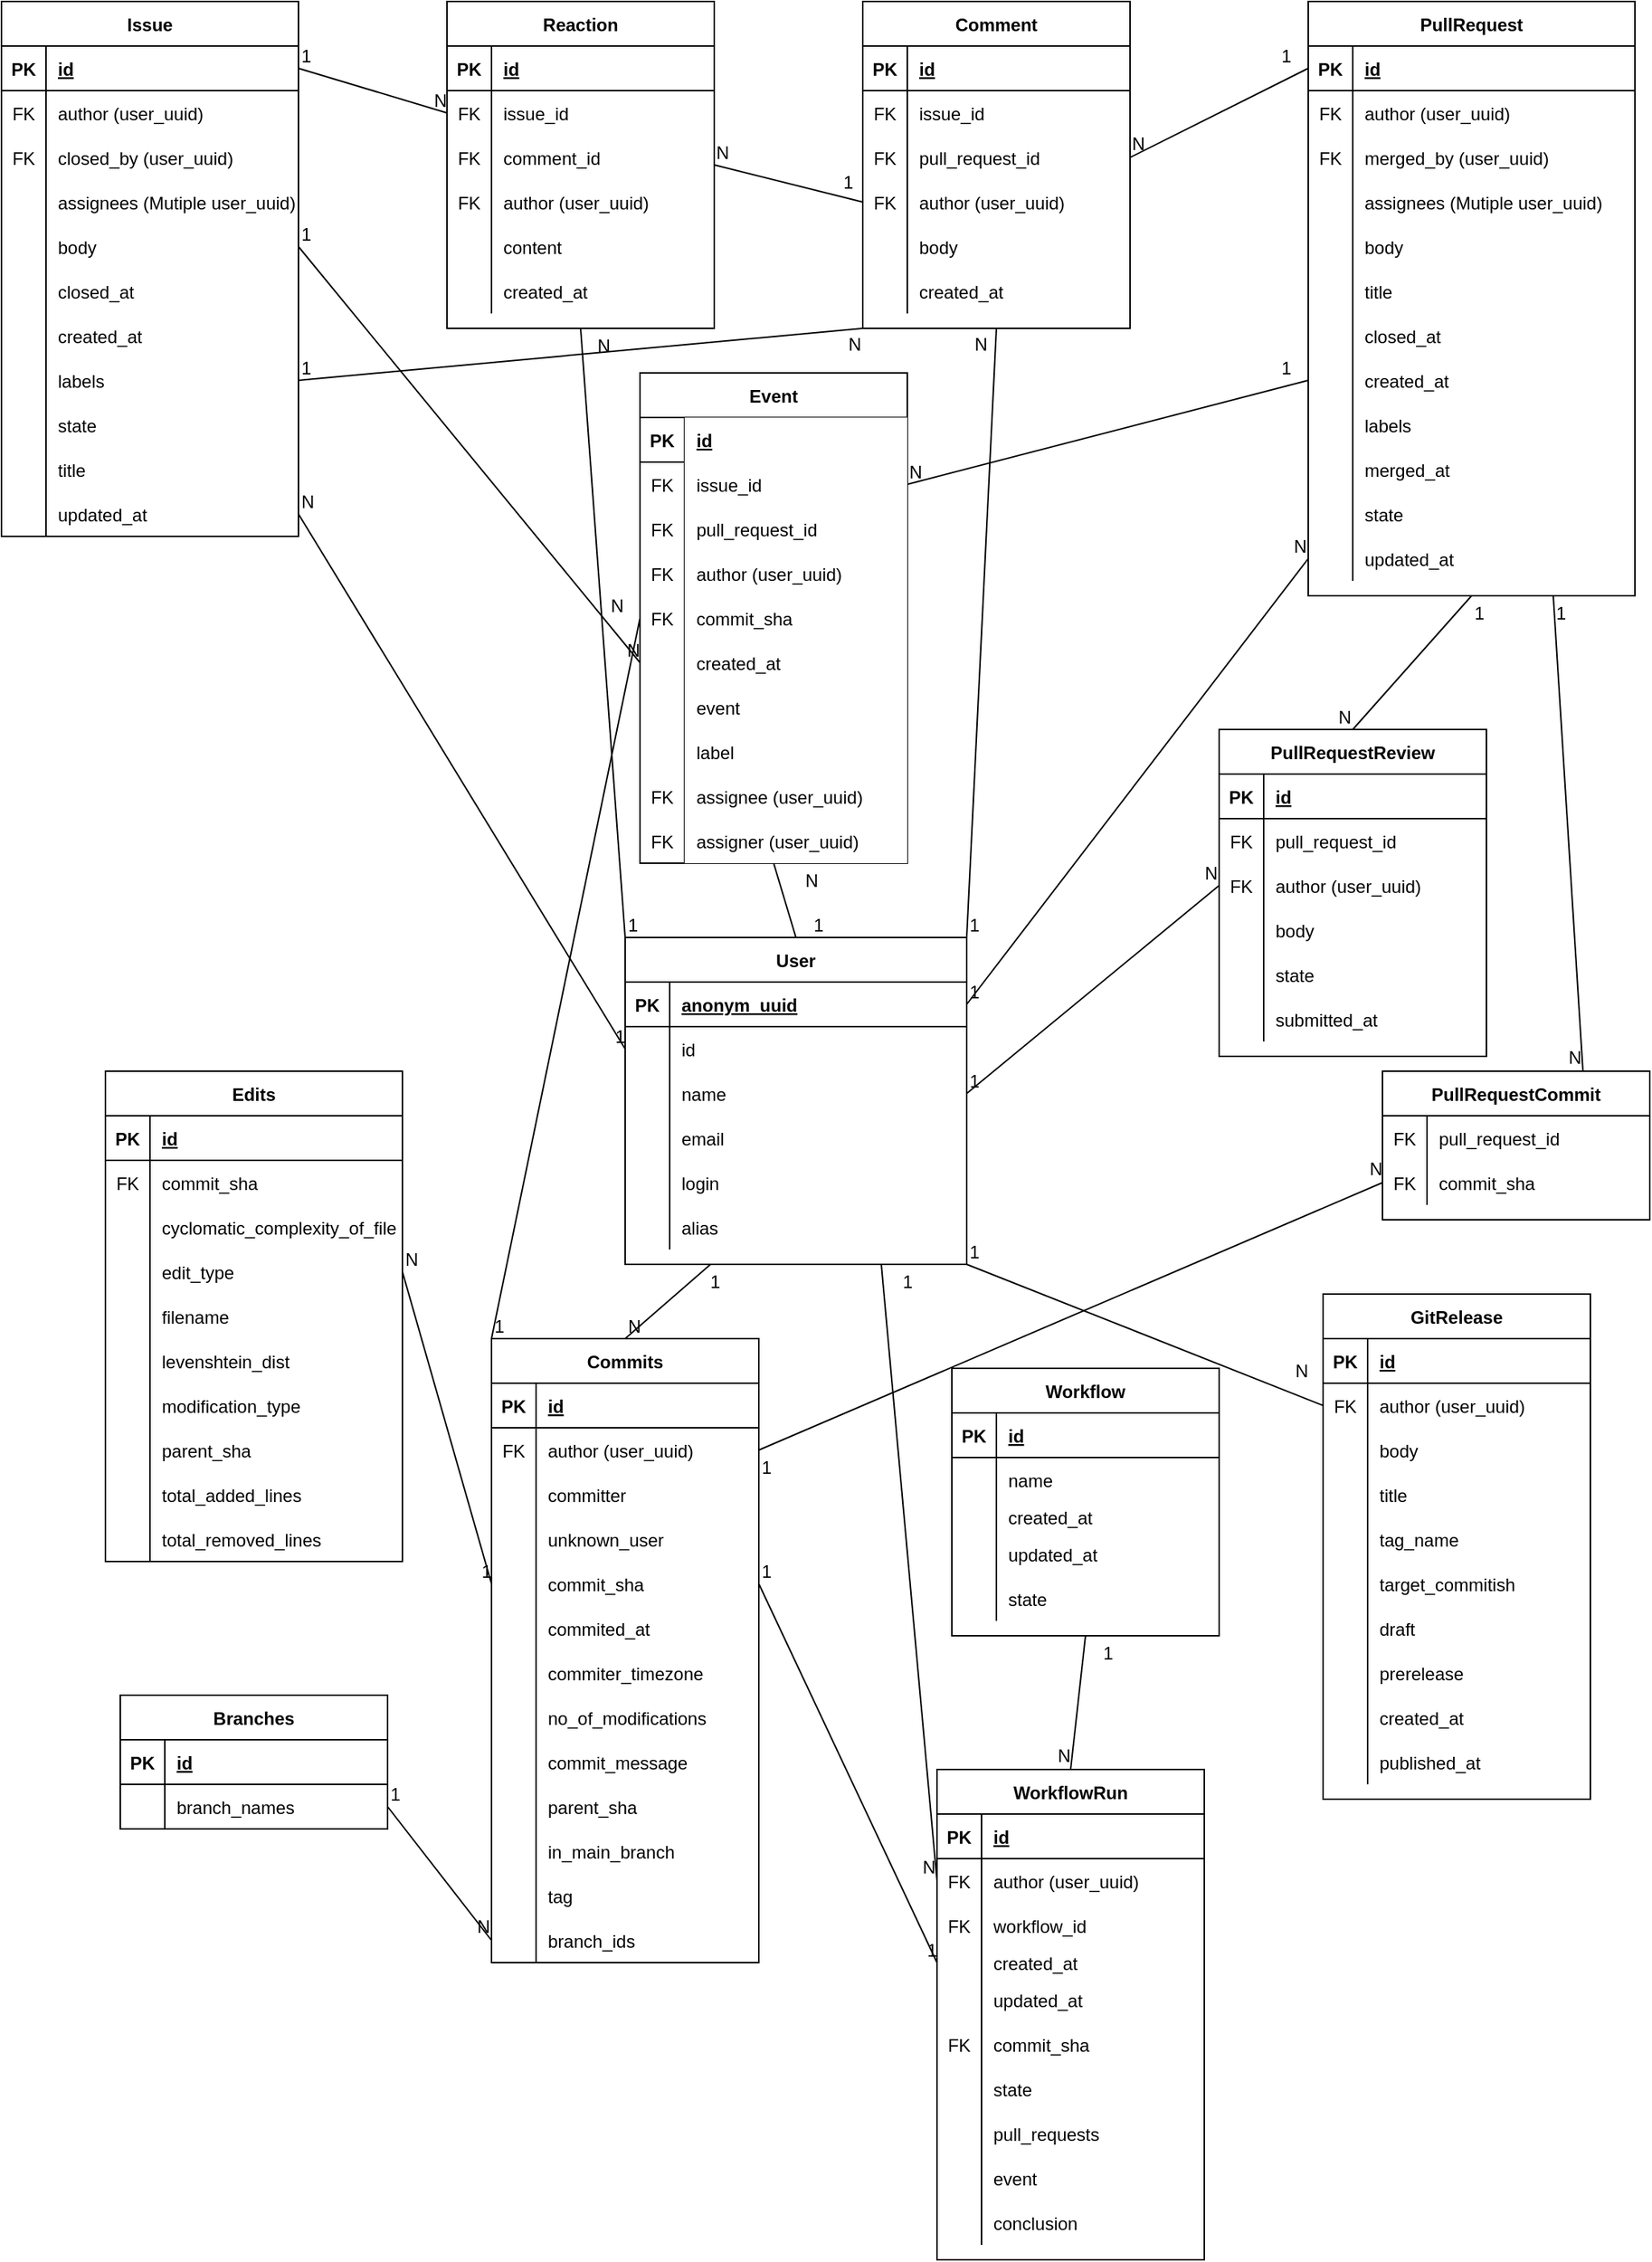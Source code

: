 <mxfile version="14.7.2" type="device"><diagram id="6Mdzc8ygmaydNEIKeNp-" name="Page-1"><mxGraphModel dx="1102" dy="583" grid="1" gridSize="10" guides="1" tooltips="1" connect="1" arrows="1" fold="1" page="1" pageScale="1" pageWidth="1169" pageHeight="1654" math="0" shadow="0"><root><mxCell id="0"/><mxCell id="1" parent="0"/><mxCell id="_rzTjGfkwyrFqKdEj2ud-1" value="Issue" style="shape=table;startSize=30;container=1;collapsible=1;childLayout=tableLayout;fixedRows=1;rowLines=0;fontStyle=1;align=center;resizeLast=1;" parent="1" vertex="1"><mxGeometry x="40" y="20" width="200" height="360" as="geometry"/></mxCell><mxCell id="_rzTjGfkwyrFqKdEj2ud-2" value="" style="shape=partialRectangle;collapsible=0;dropTarget=0;pointerEvents=0;fillColor=none;top=0;left=0;bottom=1;right=0;points=[[0,0.5],[1,0.5]];portConstraint=eastwest;" parent="_rzTjGfkwyrFqKdEj2ud-1" vertex="1"><mxGeometry y="30" width="200" height="30" as="geometry"/></mxCell><mxCell id="_rzTjGfkwyrFqKdEj2ud-3" value="PK" style="shape=partialRectangle;connectable=0;fillColor=none;top=0;left=0;bottom=0;right=0;fontStyle=1;overflow=hidden;" parent="_rzTjGfkwyrFqKdEj2ud-2" vertex="1"><mxGeometry width="30" height="30" as="geometry"/></mxCell><mxCell id="_rzTjGfkwyrFqKdEj2ud-4" value="id" style="shape=partialRectangle;connectable=0;fillColor=none;top=0;left=0;bottom=0;right=0;align=left;spacingLeft=6;fontStyle=5;overflow=hidden;" parent="_rzTjGfkwyrFqKdEj2ud-2" vertex="1"><mxGeometry x="30" width="170" height="30" as="geometry"/></mxCell><mxCell id="kxjRacZLQ6pQpNQx_jre-275" value="" style="shape=partialRectangle;collapsible=0;dropTarget=0;pointerEvents=0;fillColor=none;top=0;left=0;bottom=0;right=0;points=[[0,0.5],[1,0.5]];portConstraint=eastwest;" parent="_rzTjGfkwyrFqKdEj2ud-1" vertex="1"><mxGeometry y="60" width="200" height="30" as="geometry"/></mxCell><mxCell id="kxjRacZLQ6pQpNQx_jre-276" value="FK" style="shape=partialRectangle;connectable=0;fillColor=none;top=0;left=0;bottom=0;right=0;fontStyle=0;overflow=hidden;" parent="kxjRacZLQ6pQpNQx_jre-275" vertex="1"><mxGeometry width="30" height="30" as="geometry"/></mxCell><mxCell id="kxjRacZLQ6pQpNQx_jre-277" value="author (user_uuid)" style="shape=partialRectangle;connectable=0;fillColor=none;top=0;left=0;bottom=0;right=0;align=left;spacingLeft=6;fontStyle=0;overflow=hidden;" parent="kxjRacZLQ6pQpNQx_jre-275" vertex="1"><mxGeometry x="30" width="170" height="30" as="geometry"/></mxCell><mxCell id="kxjRacZLQ6pQpNQx_jre-8" value="" style="shape=partialRectangle;collapsible=0;dropTarget=0;pointerEvents=0;fillColor=none;top=0;left=0;bottom=0;right=0;points=[[0,0.5],[1,0.5]];portConstraint=eastwest;" parent="_rzTjGfkwyrFqKdEj2ud-1" vertex="1"><mxGeometry y="90" width="200" height="30" as="geometry"/></mxCell><mxCell id="kxjRacZLQ6pQpNQx_jre-9" value="FK" style="shape=partialRectangle;connectable=0;fillColor=none;top=0;left=0;bottom=0;right=0;editable=1;overflow=hidden;" parent="kxjRacZLQ6pQpNQx_jre-8" vertex="1"><mxGeometry width="30" height="30" as="geometry"/></mxCell><mxCell id="kxjRacZLQ6pQpNQx_jre-10" value="closed_by (user_uuid)" style="shape=partialRectangle;connectable=0;fillColor=none;top=0;left=0;bottom=0;right=0;align=left;spacingLeft=6;overflow=hidden;" parent="kxjRacZLQ6pQpNQx_jre-8" vertex="1"><mxGeometry x="30" width="170" height="30" as="geometry"/></mxCell><mxCell id="_rzTjGfkwyrFqKdEj2ud-5" value="" style="shape=partialRectangle;collapsible=0;dropTarget=0;pointerEvents=0;fillColor=none;top=0;left=0;bottom=0;right=0;points=[[0,0.5],[1,0.5]];portConstraint=eastwest;" parent="_rzTjGfkwyrFqKdEj2ud-1" vertex="1"><mxGeometry y="120" width="200" height="30" as="geometry"/></mxCell><mxCell id="_rzTjGfkwyrFqKdEj2ud-6" value="" style="shape=partialRectangle;connectable=0;fillColor=none;top=0;left=0;bottom=0;right=0;editable=1;overflow=hidden;" parent="_rzTjGfkwyrFqKdEj2ud-5" vertex="1"><mxGeometry width="30" height="30" as="geometry"/></mxCell><mxCell id="_rzTjGfkwyrFqKdEj2ud-7" value="assignees  (Mutiple user_uuid)" style="shape=partialRectangle;connectable=0;fillColor=none;top=0;left=0;bottom=0;right=0;align=left;spacingLeft=6;overflow=hidden;" parent="_rzTjGfkwyrFqKdEj2ud-5" vertex="1"><mxGeometry x="30" width="170" height="30" as="geometry"/></mxCell><mxCell id="_rzTjGfkwyrFqKdEj2ud-11" value="" style="shape=partialRectangle;collapsible=0;dropTarget=0;pointerEvents=0;fillColor=none;top=0;left=0;bottom=0;right=0;points=[[0,0.5],[1,0.5]];portConstraint=eastwest;" parent="_rzTjGfkwyrFqKdEj2ud-1" vertex="1"><mxGeometry y="150" width="200" height="30" as="geometry"/></mxCell><mxCell id="_rzTjGfkwyrFqKdEj2ud-12" value="" style="shape=partialRectangle;connectable=0;fillColor=none;top=0;left=0;bottom=0;right=0;editable=1;overflow=hidden;" parent="_rzTjGfkwyrFqKdEj2ud-11" vertex="1"><mxGeometry width="30" height="30" as="geometry"/></mxCell><mxCell id="_rzTjGfkwyrFqKdEj2ud-13" value="body" style="shape=partialRectangle;connectable=0;fillColor=none;top=0;left=0;bottom=0;right=0;align=left;spacingLeft=6;overflow=hidden;" parent="_rzTjGfkwyrFqKdEj2ud-11" vertex="1"><mxGeometry x="30" width="170" height="30" as="geometry"/></mxCell><mxCell id="kxjRacZLQ6pQpNQx_jre-5" value="" style="shape=partialRectangle;collapsible=0;dropTarget=0;pointerEvents=0;fillColor=none;top=0;left=0;bottom=0;right=0;points=[[0,0.5],[1,0.5]];portConstraint=eastwest;" parent="_rzTjGfkwyrFqKdEj2ud-1" vertex="1"><mxGeometry y="180" width="200" height="30" as="geometry"/></mxCell><mxCell id="kxjRacZLQ6pQpNQx_jre-6" value="" style="shape=partialRectangle;connectable=0;fillColor=none;top=0;left=0;bottom=0;right=0;editable=1;overflow=hidden;" parent="kxjRacZLQ6pQpNQx_jre-5" vertex="1"><mxGeometry width="30" height="30" as="geometry"/></mxCell><mxCell id="kxjRacZLQ6pQpNQx_jre-7" value="closed_at" style="shape=partialRectangle;connectable=0;fillColor=none;top=0;left=0;bottom=0;right=0;align=left;spacingLeft=6;overflow=hidden;" parent="kxjRacZLQ6pQpNQx_jre-5" vertex="1"><mxGeometry x="30" width="170" height="30" as="geometry"/></mxCell><mxCell id="kxjRacZLQ6pQpNQx_jre-11" value="" style="shape=partialRectangle;collapsible=0;dropTarget=0;pointerEvents=0;fillColor=none;top=0;left=0;bottom=0;right=0;points=[[0,0.5],[1,0.5]];portConstraint=eastwest;" parent="_rzTjGfkwyrFqKdEj2ud-1" vertex="1"><mxGeometry y="210" width="200" height="30" as="geometry"/></mxCell><mxCell id="kxjRacZLQ6pQpNQx_jre-12" value="" style="shape=partialRectangle;connectable=0;fillColor=none;top=0;left=0;bottom=0;right=0;editable=1;overflow=hidden;" parent="kxjRacZLQ6pQpNQx_jre-11" vertex="1"><mxGeometry width="30" height="30" as="geometry"/></mxCell><mxCell id="kxjRacZLQ6pQpNQx_jre-13" value="created_at" style="shape=partialRectangle;connectable=0;fillColor=none;top=0;left=0;bottom=0;right=0;align=left;spacingLeft=6;overflow=hidden;" parent="kxjRacZLQ6pQpNQx_jre-11" vertex="1"><mxGeometry x="30" width="170" height="30" as="geometry"/></mxCell><mxCell id="kxjRacZLQ6pQpNQx_jre-14" value="" style="shape=partialRectangle;collapsible=0;dropTarget=0;pointerEvents=0;fillColor=none;top=0;left=0;bottom=0;right=0;points=[[0,0.5],[1,0.5]];portConstraint=eastwest;" parent="_rzTjGfkwyrFqKdEj2ud-1" vertex="1"><mxGeometry y="240" width="200" height="30" as="geometry"/></mxCell><mxCell id="kxjRacZLQ6pQpNQx_jre-15" value="" style="shape=partialRectangle;connectable=0;fillColor=none;top=0;left=0;bottom=0;right=0;editable=1;overflow=hidden;" parent="kxjRacZLQ6pQpNQx_jre-14" vertex="1"><mxGeometry width="30" height="30" as="geometry"/></mxCell><mxCell id="kxjRacZLQ6pQpNQx_jre-16" value="labels" style="shape=partialRectangle;connectable=0;fillColor=none;top=0;left=0;bottom=0;right=0;align=left;spacingLeft=6;overflow=hidden;" parent="kxjRacZLQ6pQpNQx_jre-14" vertex="1"><mxGeometry x="30" width="170" height="30" as="geometry"/></mxCell><mxCell id="kxjRacZLQ6pQpNQx_jre-23" value="" style="shape=partialRectangle;collapsible=0;dropTarget=0;pointerEvents=0;fillColor=none;top=0;left=0;bottom=0;right=0;points=[[0,0.5],[1,0.5]];portConstraint=eastwest;" parent="_rzTjGfkwyrFqKdEj2ud-1" vertex="1"><mxGeometry y="270" width="200" height="30" as="geometry"/></mxCell><mxCell id="kxjRacZLQ6pQpNQx_jre-24" value="" style="shape=partialRectangle;connectable=0;fillColor=none;top=0;left=0;bottom=0;right=0;editable=1;overflow=hidden;" parent="kxjRacZLQ6pQpNQx_jre-23" vertex="1"><mxGeometry width="30" height="30" as="geometry"/></mxCell><mxCell id="kxjRacZLQ6pQpNQx_jre-25" value="state" style="shape=partialRectangle;connectable=0;fillColor=none;top=0;left=0;bottom=0;right=0;align=left;spacingLeft=6;overflow=hidden;" parent="kxjRacZLQ6pQpNQx_jre-23" vertex="1"><mxGeometry x="30" width="170" height="30" as="geometry"/></mxCell><mxCell id="kxjRacZLQ6pQpNQx_jre-26" value="" style="shape=partialRectangle;collapsible=0;dropTarget=0;pointerEvents=0;fillColor=none;top=0;left=0;bottom=0;right=0;points=[[0,0.5],[1,0.5]];portConstraint=eastwest;" parent="_rzTjGfkwyrFqKdEj2ud-1" vertex="1"><mxGeometry y="300" width="200" height="30" as="geometry"/></mxCell><mxCell id="kxjRacZLQ6pQpNQx_jre-27" value="" style="shape=partialRectangle;connectable=0;fillColor=none;top=0;left=0;bottom=0;right=0;editable=1;overflow=hidden;" parent="kxjRacZLQ6pQpNQx_jre-26" vertex="1"><mxGeometry width="30" height="30" as="geometry"/></mxCell><mxCell id="kxjRacZLQ6pQpNQx_jre-28" value="title" style="shape=partialRectangle;connectable=0;fillColor=none;top=0;left=0;bottom=0;right=0;align=left;spacingLeft=6;overflow=hidden;" parent="kxjRacZLQ6pQpNQx_jre-26" vertex="1"><mxGeometry x="30" width="170" height="30" as="geometry"/></mxCell><mxCell id="kxjRacZLQ6pQpNQx_jre-29" value="" style="shape=partialRectangle;collapsible=0;dropTarget=0;pointerEvents=0;fillColor=none;top=0;left=0;bottom=0;right=0;points=[[0,0.5],[1,0.5]];portConstraint=eastwest;" parent="_rzTjGfkwyrFqKdEj2ud-1" vertex="1"><mxGeometry y="330" width="200" height="30" as="geometry"/></mxCell><mxCell id="kxjRacZLQ6pQpNQx_jre-30" value="" style="shape=partialRectangle;connectable=0;fillColor=none;top=0;left=0;bottom=0;right=0;editable=1;overflow=hidden;" parent="kxjRacZLQ6pQpNQx_jre-29" vertex="1"><mxGeometry width="30" height="30" as="geometry"/></mxCell><mxCell id="kxjRacZLQ6pQpNQx_jre-31" value="updated_at" style="shape=partialRectangle;connectable=0;fillColor=none;top=0;left=0;bottom=0;right=0;align=left;spacingLeft=6;overflow=hidden;" parent="kxjRacZLQ6pQpNQx_jre-29" vertex="1"><mxGeometry x="30" width="170" height="30" as="geometry"/></mxCell><mxCell id="kxjRacZLQ6pQpNQx_jre-44" value="Comment" style="shape=table;startSize=30;container=1;collapsible=1;childLayout=tableLayout;fixedRows=1;rowLines=0;fontStyle=1;align=center;resizeLast=1;" parent="1" vertex="1"><mxGeometry x="620" y="20" width="180" height="220" as="geometry"/></mxCell><mxCell id="kxjRacZLQ6pQpNQx_jre-45" value="" style="shape=partialRectangle;collapsible=0;dropTarget=0;pointerEvents=0;fillColor=none;top=0;left=0;bottom=1;right=0;points=[[0,0.5],[1,0.5]];portConstraint=eastwest;" parent="kxjRacZLQ6pQpNQx_jre-44" vertex="1"><mxGeometry y="30" width="180" height="30" as="geometry"/></mxCell><mxCell id="kxjRacZLQ6pQpNQx_jre-46" value="PK" style="shape=partialRectangle;connectable=0;fillColor=none;top=0;left=0;bottom=0;right=0;fontStyle=1;overflow=hidden;" parent="kxjRacZLQ6pQpNQx_jre-45" vertex="1"><mxGeometry width="30" height="30" as="geometry"/></mxCell><mxCell id="kxjRacZLQ6pQpNQx_jre-47" value="id" style="shape=partialRectangle;connectable=0;fillColor=none;top=0;left=0;bottom=0;right=0;align=left;spacingLeft=6;fontStyle=5;overflow=hidden;" parent="kxjRacZLQ6pQpNQx_jre-45" vertex="1"><mxGeometry x="30" width="150" height="30" as="geometry"/></mxCell><mxCell id="kxjRacZLQ6pQpNQx_jre-61" value="" style="shape=partialRectangle;collapsible=0;dropTarget=0;pointerEvents=0;fillColor=none;top=0;left=0;bottom=0;right=0;points=[[0,0.5],[1,0.5]];portConstraint=eastwest;" parent="kxjRacZLQ6pQpNQx_jre-44" vertex="1"><mxGeometry y="60" width="180" height="30" as="geometry"/></mxCell><mxCell id="kxjRacZLQ6pQpNQx_jre-62" value="FK" style="shape=partialRectangle;connectable=0;fillColor=none;top=0;left=0;bottom=0;right=0;fontStyle=0;overflow=hidden;" parent="kxjRacZLQ6pQpNQx_jre-61" vertex="1"><mxGeometry width="30" height="30" as="geometry"/></mxCell><mxCell id="kxjRacZLQ6pQpNQx_jre-63" value="issue_id" style="shape=partialRectangle;connectable=0;fillColor=none;top=0;left=0;bottom=0;right=0;align=left;spacingLeft=6;fontStyle=0;overflow=hidden;" parent="kxjRacZLQ6pQpNQx_jre-61" vertex="1"><mxGeometry x="30" width="150" height="30" as="geometry"/></mxCell><mxCell id="kxjRacZLQ6pQpNQx_jre-267" value="" style="shape=partialRectangle;collapsible=0;dropTarget=0;pointerEvents=0;fillColor=none;top=0;left=0;bottom=0;right=0;points=[[0,0.5],[1,0.5]];portConstraint=eastwest;" parent="kxjRacZLQ6pQpNQx_jre-44" vertex="1"><mxGeometry y="90" width="180" height="30" as="geometry"/></mxCell><mxCell id="kxjRacZLQ6pQpNQx_jre-268" value="FK" style="shape=partialRectangle;connectable=0;fillColor=none;top=0;left=0;bottom=0;right=0;fontStyle=0;overflow=hidden;" parent="kxjRacZLQ6pQpNQx_jre-267" vertex="1"><mxGeometry width="30" height="30" as="geometry"/></mxCell><mxCell id="kxjRacZLQ6pQpNQx_jre-269" value="pull_request_id" style="shape=partialRectangle;connectable=0;fillColor=none;top=0;left=0;bottom=0;right=0;align=left;spacingLeft=6;fontStyle=0;overflow=hidden;" parent="kxjRacZLQ6pQpNQx_jre-267" vertex="1"><mxGeometry x="30" width="150" height="30" as="geometry"/></mxCell><mxCell id="kxjRacZLQ6pQpNQx_jre-54" value="" style="shape=partialRectangle;collapsible=0;dropTarget=0;pointerEvents=0;fillColor=none;top=0;left=0;bottom=0;right=0;points=[[0,0.5],[1,0.5]];portConstraint=eastwest;" parent="kxjRacZLQ6pQpNQx_jre-44" vertex="1"><mxGeometry y="120" width="180" height="30" as="geometry"/></mxCell><mxCell id="kxjRacZLQ6pQpNQx_jre-55" value="FK" style="shape=partialRectangle;connectable=0;fillColor=none;top=0;left=0;bottom=0;right=0;editable=1;overflow=hidden;" parent="kxjRacZLQ6pQpNQx_jre-54" vertex="1"><mxGeometry width="30" height="30" as="geometry"/></mxCell><mxCell id="kxjRacZLQ6pQpNQx_jre-56" value="author  (user_uuid)" style="shape=partialRectangle;connectable=0;fillColor=none;top=0;left=0;bottom=0;right=0;align=left;spacingLeft=6;overflow=hidden;" parent="kxjRacZLQ6pQpNQx_jre-54" vertex="1"><mxGeometry x="30" width="150" height="30" as="geometry"/></mxCell><mxCell id="kxjRacZLQ6pQpNQx_jre-48" value="" style="shape=partialRectangle;collapsible=0;dropTarget=0;pointerEvents=0;fillColor=none;top=0;left=0;bottom=0;right=0;points=[[0,0.5],[1,0.5]];portConstraint=eastwest;" parent="kxjRacZLQ6pQpNQx_jre-44" vertex="1"><mxGeometry y="150" width="180" height="30" as="geometry"/></mxCell><mxCell id="kxjRacZLQ6pQpNQx_jre-49" value="" style="shape=partialRectangle;connectable=0;fillColor=none;top=0;left=0;bottom=0;right=0;editable=1;overflow=hidden;" parent="kxjRacZLQ6pQpNQx_jre-48" vertex="1"><mxGeometry width="30" height="30" as="geometry"/></mxCell><mxCell id="kxjRacZLQ6pQpNQx_jre-50" value="body" style="shape=partialRectangle;connectable=0;fillColor=none;top=0;left=0;bottom=0;right=0;align=left;spacingLeft=6;overflow=hidden;" parent="kxjRacZLQ6pQpNQx_jre-48" vertex="1"><mxGeometry x="30" width="150" height="30" as="geometry"/></mxCell><mxCell id="kxjRacZLQ6pQpNQx_jre-51" value="" style="shape=partialRectangle;collapsible=0;dropTarget=0;pointerEvents=0;fillColor=none;top=0;left=0;bottom=0;right=0;points=[[0,0.5],[1,0.5]];portConstraint=eastwest;" parent="kxjRacZLQ6pQpNQx_jre-44" vertex="1"><mxGeometry y="180" width="180" height="30" as="geometry"/></mxCell><mxCell id="kxjRacZLQ6pQpNQx_jre-52" value="" style="shape=partialRectangle;connectable=0;fillColor=none;top=0;left=0;bottom=0;right=0;editable=1;overflow=hidden;" parent="kxjRacZLQ6pQpNQx_jre-51" vertex="1"><mxGeometry width="30" height="30" as="geometry"/></mxCell><mxCell id="kxjRacZLQ6pQpNQx_jre-53" value="created_at" style="shape=partialRectangle;connectable=0;fillColor=none;top=0;left=0;bottom=0;right=0;align=left;spacingLeft=6;overflow=hidden;" parent="kxjRacZLQ6pQpNQx_jre-51" vertex="1"><mxGeometry x="30" width="150" height="30" as="geometry"/></mxCell><mxCell id="kxjRacZLQ6pQpNQx_jre-121" value="Reaction" style="shape=table;startSize=30;container=1;collapsible=1;childLayout=tableLayout;fixedRows=1;rowLines=0;fontStyle=1;align=center;resizeLast=1;" parent="1" vertex="1"><mxGeometry x="340" y="20" width="180" height="220" as="geometry"/></mxCell><mxCell id="kxjRacZLQ6pQpNQx_jre-122" value="" style="shape=partialRectangle;collapsible=0;dropTarget=0;pointerEvents=0;fillColor=none;top=0;left=0;bottom=1;right=0;points=[[0,0.5],[1,0.5]];portConstraint=eastwest;" parent="kxjRacZLQ6pQpNQx_jre-121" vertex="1"><mxGeometry y="30" width="180" height="30" as="geometry"/></mxCell><mxCell id="kxjRacZLQ6pQpNQx_jre-123" value="PK" style="shape=partialRectangle;connectable=0;fillColor=none;top=0;left=0;bottom=0;right=0;fontStyle=1;overflow=hidden;" parent="kxjRacZLQ6pQpNQx_jre-122" vertex="1"><mxGeometry width="30" height="30" as="geometry"/></mxCell><mxCell id="kxjRacZLQ6pQpNQx_jre-124" value="id" style="shape=partialRectangle;connectable=0;fillColor=none;top=0;left=0;bottom=0;right=0;align=left;spacingLeft=6;fontStyle=5;overflow=hidden;" parent="kxjRacZLQ6pQpNQx_jre-122" vertex="1"><mxGeometry x="30" width="150" height="30" as="geometry"/></mxCell><mxCell id="kxjRacZLQ6pQpNQx_jre-125" value="" style="shape=partialRectangle;collapsible=0;dropTarget=0;pointerEvents=0;fillColor=none;top=0;left=0;bottom=0;right=0;points=[[0,0.5],[1,0.5]];portConstraint=eastwest;" parent="kxjRacZLQ6pQpNQx_jre-121" vertex="1"><mxGeometry y="60" width="180" height="30" as="geometry"/></mxCell><mxCell id="kxjRacZLQ6pQpNQx_jre-126" value="FK" style="shape=partialRectangle;connectable=0;fillColor=none;top=0;left=0;bottom=0;right=0;fontStyle=0;overflow=hidden;" parent="kxjRacZLQ6pQpNQx_jre-125" vertex="1"><mxGeometry width="30" height="30" as="geometry"/></mxCell><mxCell id="kxjRacZLQ6pQpNQx_jre-127" value="issue_id" style="shape=partialRectangle;connectable=0;fillColor=none;top=0;left=0;bottom=0;right=0;align=left;spacingLeft=6;fontStyle=0;overflow=hidden;" parent="kxjRacZLQ6pQpNQx_jre-125" vertex="1"><mxGeometry x="30" width="150" height="30" as="geometry"/></mxCell><mxCell id="kxjRacZLQ6pQpNQx_jre-140" value="" style="shape=partialRectangle;collapsible=0;dropTarget=0;pointerEvents=0;fillColor=none;top=0;left=0;bottom=0;right=0;points=[[0,0.5],[1,0.5]];portConstraint=eastwest;" parent="kxjRacZLQ6pQpNQx_jre-121" vertex="1"><mxGeometry y="90" width="180" height="30" as="geometry"/></mxCell><mxCell id="kxjRacZLQ6pQpNQx_jre-141" value="FK" style="shape=partialRectangle;connectable=0;fillColor=none;top=0;left=0;bottom=0;right=0;fontStyle=0;overflow=hidden;" parent="kxjRacZLQ6pQpNQx_jre-140" vertex="1"><mxGeometry width="30" height="30" as="geometry"/></mxCell><mxCell id="kxjRacZLQ6pQpNQx_jre-142" value="comment_id" style="shape=partialRectangle;connectable=0;fillColor=none;top=0;left=0;bottom=0;right=0;align=left;spacingLeft=6;fontStyle=0;overflow=hidden;" parent="kxjRacZLQ6pQpNQx_jre-140" vertex="1"><mxGeometry x="30" width="150" height="30" as="geometry"/></mxCell><mxCell id="kxjRacZLQ6pQpNQx_jre-134" value="" style="shape=partialRectangle;collapsible=0;dropTarget=0;pointerEvents=0;fillColor=none;top=0;left=0;bottom=0;right=0;points=[[0,0.5],[1,0.5]];portConstraint=eastwest;" parent="kxjRacZLQ6pQpNQx_jre-121" vertex="1"><mxGeometry y="120" width="180" height="30" as="geometry"/></mxCell><mxCell id="kxjRacZLQ6pQpNQx_jre-135" value="FK" style="shape=partialRectangle;connectable=0;fillColor=none;top=0;left=0;bottom=0;right=0;editable=1;overflow=hidden;" parent="kxjRacZLQ6pQpNQx_jre-134" vertex="1"><mxGeometry width="30" height="30" as="geometry"/></mxCell><mxCell id="kxjRacZLQ6pQpNQx_jre-136" value="author  (user_uuid)" style="shape=partialRectangle;connectable=0;fillColor=none;top=0;left=0;bottom=0;right=0;align=left;spacingLeft=6;overflow=hidden;" parent="kxjRacZLQ6pQpNQx_jre-134" vertex="1"><mxGeometry x="30" width="150" height="30" as="geometry"/></mxCell><mxCell id="kxjRacZLQ6pQpNQx_jre-128" value="" style="shape=partialRectangle;collapsible=0;dropTarget=0;pointerEvents=0;fillColor=none;top=0;left=0;bottom=0;right=0;points=[[0,0.5],[1,0.5]];portConstraint=eastwest;" parent="kxjRacZLQ6pQpNQx_jre-121" vertex="1"><mxGeometry y="150" width="180" height="30" as="geometry"/></mxCell><mxCell id="kxjRacZLQ6pQpNQx_jre-129" value="" style="shape=partialRectangle;connectable=0;fillColor=none;top=0;left=0;bottom=0;right=0;editable=1;overflow=hidden;" parent="kxjRacZLQ6pQpNQx_jre-128" vertex="1"><mxGeometry width="30" height="30" as="geometry"/></mxCell><mxCell id="kxjRacZLQ6pQpNQx_jre-130" value="content" style="shape=partialRectangle;connectable=0;fillColor=none;top=0;left=0;bottom=0;right=0;align=left;spacingLeft=6;overflow=hidden;" parent="kxjRacZLQ6pQpNQx_jre-128" vertex="1"><mxGeometry x="30" width="150" height="30" as="geometry"/></mxCell><mxCell id="kxjRacZLQ6pQpNQx_jre-131" value="" style="shape=partialRectangle;collapsible=0;dropTarget=0;pointerEvents=0;fillColor=none;top=0;left=0;bottom=0;right=0;points=[[0,0.5],[1,0.5]];portConstraint=eastwest;" parent="kxjRacZLQ6pQpNQx_jre-121" vertex="1"><mxGeometry y="180" width="180" height="30" as="geometry"/></mxCell><mxCell id="kxjRacZLQ6pQpNQx_jre-132" value="" style="shape=partialRectangle;connectable=0;fillColor=none;top=0;left=0;bottom=0;right=0;editable=1;overflow=hidden;" parent="kxjRacZLQ6pQpNQx_jre-131" vertex="1"><mxGeometry width="30" height="30" as="geometry"/></mxCell><mxCell id="kxjRacZLQ6pQpNQx_jre-133" value="created_at" style="shape=partialRectangle;connectable=0;fillColor=none;top=0;left=0;bottom=0;right=0;align=left;spacingLeft=6;overflow=hidden;" parent="kxjRacZLQ6pQpNQx_jre-131" vertex="1"><mxGeometry x="30" width="150" height="30" as="geometry"/></mxCell><mxCell id="kxjRacZLQ6pQpNQx_jre-143" value="User" style="shape=table;startSize=30;container=1;collapsible=1;childLayout=tableLayout;fixedRows=1;rowLines=0;fontStyle=1;align=center;resizeLast=1;" parent="1" vertex="1"><mxGeometry x="460" y="650" width="230" height="220" as="geometry"/></mxCell><mxCell id="kxjRacZLQ6pQpNQx_jre-144" value="" style="shape=partialRectangle;collapsible=0;dropTarget=0;pointerEvents=0;fillColor=none;top=0;left=0;bottom=1;right=0;points=[[0,0.5],[1,0.5]];portConstraint=eastwest;" parent="kxjRacZLQ6pQpNQx_jre-143" vertex="1"><mxGeometry y="30" width="230" height="30" as="geometry"/></mxCell><mxCell id="kxjRacZLQ6pQpNQx_jre-145" value="PK" style="shape=partialRectangle;connectable=0;fillColor=none;top=0;left=0;bottom=0;right=0;fontStyle=1;overflow=hidden;" parent="kxjRacZLQ6pQpNQx_jre-144" vertex="1"><mxGeometry width="30" height="30" as="geometry"/></mxCell><mxCell id="kxjRacZLQ6pQpNQx_jre-146" value="anonym_uuid" style="shape=partialRectangle;connectable=0;fillColor=none;top=0;left=0;bottom=0;right=0;align=left;spacingLeft=6;fontStyle=5;overflow=hidden;" parent="kxjRacZLQ6pQpNQx_jre-144" vertex="1"><mxGeometry x="30" width="200" height="30" as="geometry"/></mxCell><mxCell id="kxjRacZLQ6pQpNQx_jre-147" value="" style="shape=partialRectangle;collapsible=0;dropTarget=0;pointerEvents=0;fillColor=none;top=0;left=0;bottom=0;right=0;points=[[0,0.5],[1,0.5]];portConstraint=eastwest;" parent="kxjRacZLQ6pQpNQx_jre-143" vertex="1"><mxGeometry y="60" width="230" height="30" as="geometry"/></mxCell><mxCell id="kxjRacZLQ6pQpNQx_jre-148" value="" style="shape=partialRectangle;connectable=0;fillColor=none;top=0;left=0;bottom=0;right=0;fontStyle=0;overflow=hidden;" parent="kxjRacZLQ6pQpNQx_jre-147" vertex="1"><mxGeometry width="30" height="30" as="geometry"/></mxCell><mxCell id="kxjRacZLQ6pQpNQx_jre-149" value="id" style="shape=partialRectangle;connectable=0;fillColor=none;top=0;left=0;bottom=0;right=0;align=left;spacingLeft=6;fontStyle=0;overflow=hidden;" parent="kxjRacZLQ6pQpNQx_jre-147" vertex="1"><mxGeometry x="30" width="200" height="30" as="geometry"/></mxCell><mxCell id="kxjRacZLQ6pQpNQx_jre-150" value="" style="shape=partialRectangle;collapsible=0;dropTarget=0;pointerEvents=0;fillColor=none;top=0;left=0;bottom=0;right=0;points=[[0,0.5],[1,0.5]];portConstraint=eastwest;" parent="kxjRacZLQ6pQpNQx_jre-143" vertex="1"><mxGeometry y="90" width="230" height="30" as="geometry"/></mxCell><mxCell id="kxjRacZLQ6pQpNQx_jre-151" value="" style="shape=partialRectangle;connectable=0;fillColor=none;top=0;left=0;bottom=0;right=0;editable=1;overflow=hidden;" parent="kxjRacZLQ6pQpNQx_jre-150" vertex="1"><mxGeometry width="30" height="30" as="geometry"/></mxCell><mxCell id="kxjRacZLQ6pQpNQx_jre-152" value="name" style="shape=partialRectangle;connectable=0;fillColor=none;top=0;left=0;bottom=0;right=0;align=left;spacingLeft=6;overflow=hidden;" parent="kxjRacZLQ6pQpNQx_jre-150" vertex="1"><mxGeometry x="30" width="200" height="30" as="geometry"/></mxCell><mxCell id="kxjRacZLQ6pQpNQx_jre-153" value="" style="shape=partialRectangle;collapsible=0;dropTarget=0;pointerEvents=0;fillColor=none;top=0;left=0;bottom=0;right=0;points=[[0,0.5],[1,0.5]];portConstraint=eastwest;" parent="kxjRacZLQ6pQpNQx_jre-143" vertex="1"><mxGeometry y="120" width="230" height="30" as="geometry"/></mxCell><mxCell id="kxjRacZLQ6pQpNQx_jre-154" value="" style="shape=partialRectangle;connectable=0;fillColor=none;top=0;left=0;bottom=0;right=0;editable=1;overflow=hidden;" parent="kxjRacZLQ6pQpNQx_jre-153" vertex="1"><mxGeometry width="30" height="30" as="geometry"/></mxCell><mxCell id="kxjRacZLQ6pQpNQx_jre-155" value="email" style="shape=partialRectangle;connectable=0;fillColor=none;top=0;left=0;bottom=0;right=0;align=left;spacingLeft=6;overflow=hidden;" parent="kxjRacZLQ6pQpNQx_jre-153" vertex="1"><mxGeometry x="30" width="200" height="30" as="geometry"/></mxCell><mxCell id="kxjRacZLQ6pQpNQx_jre-156" value="" style="shape=partialRectangle;collapsible=0;dropTarget=0;pointerEvents=0;fillColor=none;top=0;left=0;bottom=0;right=0;points=[[0,0.5],[1,0.5]];portConstraint=eastwest;" parent="kxjRacZLQ6pQpNQx_jre-143" vertex="1"><mxGeometry y="150" width="230" height="30" as="geometry"/></mxCell><mxCell id="kxjRacZLQ6pQpNQx_jre-157" value="" style="shape=partialRectangle;connectable=0;fillColor=none;top=0;left=0;bottom=0;right=0;editable=1;overflow=hidden;" parent="kxjRacZLQ6pQpNQx_jre-156" vertex="1"><mxGeometry width="30" height="30" as="geometry"/></mxCell><mxCell id="kxjRacZLQ6pQpNQx_jre-158" value="login" style="shape=partialRectangle;connectable=0;fillColor=none;top=0;left=0;bottom=0;right=0;align=left;spacingLeft=6;overflow=hidden;" parent="kxjRacZLQ6pQpNQx_jre-156" vertex="1"><mxGeometry x="30" width="200" height="30" as="geometry"/></mxCell><mxCell id="Fm4QGTJq-pH5pczVqmz4-1" value="" style="shape=partialRectangle;collapsible=0;dropTarget=0;pointerEvents=0;fillColor=none;top=0;left=0;bottom=0;right=0;points=[[0,0.5],[1,0.5]];portConstraint=eastwest;" vertex="1" parent="kxjRacZLQ6pQpNQx_jre-143"><mxGeometry y="180" width="230" height="30" as="geometry"/></mxCell><mxCell id="Fm4QGTJq-pH5pczVqmz4-2" value="" style="shape=partialRectangle;connectable=0;fillColor=none;top=0;left=0;bottom=0;right=0;editable=1;overflow=hidden;" vertex="1" parent="Fm4QGTJq-pH5pczVqmz4-1"><mxGeometry width="30" height="30" as="geometry"/></mxCell><mxCell id="Fm4QGTJq-pH5pczVqmz4-3" value="alias" style="shape=partialRectangle;connectable=0;fillColor=none;top=0;left=0;bottom=0;right=0;align=left;spacingLeft=6;overflow=hidden;" vertex="1" parent="Fm4QGTJq-pH5pczVqmz4-1"><mxGeometry x="30" width="200" height="30" as="geometry"/></mxCell><mxCell id="kxjRacZLQ6pQpNQx_jre-164" value="PullRequest" style="shape=table;startSize=30;container=1;collapsible=1;childLayout=tableLayout;fixedRows=1;rowLines=0;fontStyle=1;align=center;resizeLast=1;" parent="1" vertex="1"><mxGeometry x="920" y="20" width="220" height="400" as="geometry"/></mxCell><mxCell id="kxjRacZLQ6pQpNQx_jre-165" value="" style="shape=partialRectangle;collapsible=0;dropTarget=0;pointerEvents=0;fillColor=none;top=0;left=0;bottom=1;right=0;points=[[0,0.5],[1,0.5]];portConstraint=eastwest;" parent="kxjRacZLQ6pQpNQx_jre-164" vertex="1"><mxGeometry y="30" width="220" height="30" as="geometry"/></mxCell><mxCell id="kxjRacZLQ6pQpNQx_jre-166" value="PK" style="shape=partialRectangle;connectable=0;fillColor=none;top=0;left=0;bottom=0;right=0;fontStyle=1;overflow=hidden;" parent="kxjRacZLQ6pQpNQx_jre-165" vertex="1"><mxGeometry width="30" height="30" as="geometry"/></mxCell><mxCell id="kxjRacZLQ6pQpNQx_jre-167" value="id" style="shape=partialRectangle;connectable=0;fillColor=none;top=0;left=0;bottom=0;right=0;align=left;spacingLeft=6;fontStyle=5;overflow=hidden;" parent="kxjRacZLQ6pQpNQx_jre-165" vertex="1"><mxGeometry x="30" width="190" height="30" as="geometry"/></mxCell><mxCell id="kxjRacZLQ6pQpNQx_jre-204" value="" style="shape=partialRectangle;collapsible=0;dropTarget=0;pointerEvents=0;fillColor=none;top=0;left=0;bottom=0;right=0;points=[[0,0.5],[1,0.5]];portConstraint=eastwest;" parent="kxjRacZLQ6pQpNQx_jre-164" vertex="1"><mxGeometry y="60" width="220" height="30" as="geometry"/></mxCell><mxCell id="kxjRacZLQ6pQpNQx_jre-205" value="FK" style="shape=partialRectangle;connectable=0;fillColor=none;top=0;left=0;bottom=0;right=0;editable=1;overflow=hidden;" parent="kxjRacZLQ6pQpNQx_jre-204" vertex="1"><mxGeometry width="30" height="30" as="geometry"/></mxCell><mxCell id="kxjRacZLQ6pQpNQx_jre-206" value="author  (user_uuid)" style="shape=partialRectangle;connectable=0;fillColor=none;top=0;left=0;bottom=0;right=0;align=left;spacingLeft=6;overflow=hidden;" parent="kxjRacZLQ6pQpNQx_jre-204" vertex="1"><mxGeometry x="30" width="190" height="30" as="geometry"/></mxCell><mxCell id="kxjRacZLQ6pQpNQx_jre-238" value="" style="shape=partialRectangle;collapsible=0;dropTarget=0;pointerEvents=0;fillColor=none;top=0;left=0;bottom=0;right=0;points=[[0,0.5],[1,0.5]];portConstraint=eastwest;" parent="kxjRacZLQ6pQpNQx_jre-164" vertex="1"><mxGeometry y="90" width="220" height="30" as="geometry"/></mxCell><mxCell id="kxjRacZLQ6pQpNQx_jre-239" value="FK" style="shape=partialRectangle;connectable=0;fillColor=none;top=0;left=0;bottom=0;right=0;editable=1;overflow=hidden;" parent="kxjRacZLQ6pQpNQx_jre-238" vertex="1"><mxGeometry width="30" height="30" as="geometry"/></mxCell><mxCell id="kxjRacZLQ6pQpNQx_jre-240" value="merged_by  (user_uuid)" style="shape=partialRectangle;connectable=0;fillColor=none;top=0;left=0;bottom=0;right=0;align=left;spacingLeft=6;overflow=hidden;" parent="kxjRacZLQ6pQpNQx_jre-238" vertex="1"><mxGeometry x="30" width="190" height="30" as="geometry"/></mxCell><mxCell id="kxjRacZLQ6pQpNQx_jre-168" value="" style="shape=partialRectangle;collapsible=0;dropTarget=0;pointerEvents=0;fillColor=none;top=0;left=0;bottom=0;right=0;points=[[0,0.5],[1,0.5]];portConstraint=eastwest;" parent="kxjRacZLQ6pQpNQx_jre-164" vertex="1"><mxGeometry y="120" width="220" height="30" as="geometry"/></mxCell><mxCell id="kxjRacZLQ6pQpNQx_jre-169" value="" style="shape=partialRectangle;connectable=0;fillColor=none;top=0;left=0;bottom=0;right=0;editable=1;overflow=hidden;" parent="kxjRacZLQ6pQpNQx_jre-168" vertex="1"><mxGeometry width="30" height="30" as="geometry"/></mxCell><mxCell id="kxjRacZLQ6pQpNQx_jre-170" value="assignees  (Mutiple user_uuid)" style="shape=partialRectangle;connectable=0;fillColor=none;top=0;left=0;bottom=0;right=0;align=left;spacingLeft=6;overflow=hidden;" parent="kxjRacZLQ6pQpNQx_jre-168" vertex="1"><mxGeometry x="30" width="190" height="30" as="geometry"/></mxCell><mxCell id="kxjRacZLQ6pQpNQx_jre-174" value="" style="shape=partialRectangle;collapsible=0;dropTarget=0;pointerEvents=0;fillColor=none;top=0;left=0;bottom=0;right=0;points=[[0,0.5],[1,0.5]];portConstraint=eastwest;" parent="kxjRacZLQ6pQpNQx_jre-164" vertex="1"><mxGeometry y="150" width="220" height="30" as="geometry"/></mxCell><mxCell id="kxjRacZLQ6pQpNQx_jre-175" value="" style="shape=partialRectangle;connectable=0;fillColor=none;top=0;left=0;bottom=0;right=0;editable=1;overflow=hidden;" parent="kxjRacZLQ6pQpNQx_jre-174" vertex="1"><mxGeometry width="30" height="30" as="geometry"/></mxCell><mxCell id="kxjRacZLQ6pQpNQx_jre-176" value="body" style="shape=partialRectangle;connectable=0;fillColor=none;top=0;left=0;bottom=0;right=0;align=left;spacingLeft=6;overflow=hidden;" parent="kxjRacZLQ6pQpNQx_jre-174" vertex="1"><mxGeometry x="30" width="190" height="30" as="geometry"/></mxCell><mxCell id="kxjRacZLQ6pQpNQx_jre-216" value="" style="shape=partialRectangle;collapsible=0;dropTarget=0;pointerEvents=0;fillColor=none;top=0;left=0;bottom=0;right=0;points=[[0,0.5],[1,0.5]];portConstraint=eastwest;" parent="kxjRacZLQ6pQpNQx_jre-164" vertex="1"><mxGeometry y="180" width="220" height="30" as="geometry"/></mxCell><mxCell id="kxjRacZLQ6pQpNQx_jre-217" value="" style="shape=partialRectangle;connectable=0;fillColor=none;top=0;left=0;bottom=0;right=0;editable=1;overflow=hidden;" parent="kxjRacZLQ6pQpNQx_jre-216" vertex="1"><mxGeometry width="30" height="30" as="geometry"/></mxCell><mxCell id="kxjRacZLQ6pQpNQx_jre-218" value="title" style="shape=partialRectangle;connectable=0;fillColor=none;top=0;left=0;bottom=0;right=0;align=left;spacingLeft=6;overflow=hidden;" parent="kxjRacZLQ6pQpNQx_jre-216" vertex="1"><mxGeometry x="30" width="190" height="30" as="geometry"/></mxCell><mxCell id="kxjRacZLQ6pQpNQx_jre-177" value="" style="shape=partialRectangle;collapsible=0;dropTarget=0;pointerEvents=0;fillColor=none;top=0;left=0;bottom=0;right=0;points=[[0,0.5],[1,0.5]];portConstraint=eastwest;" parent="kxjRacZLQ6pQpNQx_jre-164" vertex="1"><mxGeometry y="210" width="220" height="30" as="geometry"/></mxCell><mxCell id="kxjRacZLQ6pQpNQx_jre-178" value="" style="shape=partialRectangle;connectable=0;fillColor=none;top=0;left=0;bottom=0;right=0;editable=1;overflow=hidden;" parent="kxjRacZLQ6pQpNQx_jre-177" vertex="1"><mxGeometry width="30" height="30" as="geometry"/></mxCell><mxCell id="kxjRacZLQ6pQpNQx_jre-179" value="closed_at" style="shape=partialRectangle;connectable=0;fillColor=none;top=0;left=0;bottom=0;right=0;align=left;spacingLeft=6;overflow=hidden;" parent="kxjRacZLQ6pQpNQx_jre-177" vertex="1"><mxGeometry x="30" width="190" height="30" as="geometry"/></mxCell><mxCell id="kxjRacZLQ6pQpNQx_jre-183" value="" style="shape=partialRectangle;collapsible=0;dropTarget=0;pointerEvents=0;fillColor=none;top=0;left=0;bottom=0;right=0;points=[[0,0.5],[1,0.5]];portConstraint=eastwest;" parent="kxjRacZLQ6pQpNQx_jre-164" vertex="1"><mxGeometry y="240" width="220" height="30" as="geometry"/></mxCell><mxCell id="kxjRacZLQ6pQpNQx_jre-184" value="" style="shape=partialRectangle;connectable=0;fillColor=none;top=0;left=0;bottom=0;right=0;editable=1;overflow=hidden;" parent="kxjRacZLQ6pQpNQx_jre-183" vertex="1"><mxGeometry width="30" height="30" as="geometry"/></mxCell><mxCell id="kxjRacZLQ6pQpNQx_jre-185" value="created_at" style="shape=partialRectangle;connectable=0;fillColor=none;top=0;left=0;bottom=0;right=0;align=left;spacingLeft=6;overflow=hidden;" parent="kxjRacZLQ6pQpNQx_jre-183" vertex="1"><mxGeometry x="30" width="190" height="30" as="geometry"/></mxCell><mxCell id="kxjRacZLQ6pQpNQx_jre-186" value="" style="shape=partialRectangle;collapsible=0;dropTarget=0;pointerEvents=0;fillColor=none;top=0;left=0;bottom=0;right=0;points=[[0,0.5],[1,0.5]];portConstraint=eastwest;" parent="kxjRacZLQ6pQpNQx_jre-164" vertex="1"><mxGeometry y="270" width="220" height="30" as="geometry"/></mxCell><mxCell id="kxjRacZLQ6pQpNQx_jre-187" value="" style="shape=partialRectangle;connectable=0;fillColor=none;top=0;left=0;bottom=0;right=0;editable=1;overflow=hidden;" parent="kxjRacZLQ6pQpNQx_jre-186" vertex="1"><mxGeometry width="30" height="30" as="geometry"/></mxCell><mxCell id="kxjRacZLQ6pQpNQx_jre-188" value="labels" style="shape=partialRectangle;connectable=0;fillColor=none;top=0;left=0;bottom=0;right=0;align=left;spacingLeft=6;overflow=hidden;" parent="kxjRacZLQ6pQpNQx_jre-186" vertex="1"><mxGeometry x="30" width="190" height="30" as="geometry"/></mxCell><mxCell id="kxjRacZLQ6pQpNQx_jre-235" value="" style="shape=partialRectangle;collapsible=0;dropTarget=0;pointerEvents=0;fillColor=none;top=0;left=0;bottom=0;right=0;points=[[0,0.5],[1,0.5]];portConstraint=eastwest;" parent="kxjRacZLQ6pQpNQx_jre-164" vertex="1"><mxGeometry y="300" width="220" height="30" as="geometry"/></mxCell><mxCell id="kxjRacZLQ6pQpNQx_jre-236" value="" style="shape=partialRectangle;connectable=0;fillColor=none;top=0;left=0;bottom=0;right=0;editable=1;overflow=hidden;" parent="kxjRacZLQ6pQpNQx_jre-235" vertex="1"><mxGeometry width="30" height="30" as="geometry"/></mxCell><mxCell id="kxjRacZLQ6pQpNQx_jre-237" value="merged_at" style="shape=partialRectangle;connectable=0;fillColor=none;top=0;left=0;bottom=0;right=0;align=left;spacingLeft=6;overflow=hidden;" parent="kxjRacZLQ6pQpNQx_jre-235" vertex="1"><mxGeometry x="30" width="190" height="30" as="geometry"/></mxCell><mxCell id="kxjRacZLQ6pQpNQx_jre-195" value="" style="shape=partialRectangle;collapsible=0;dropTarget=0;pointerEvents=0;fillColor=none;top=0;left=0;bottom=0;right=0;points=[[0,0.5],[1,0.5]];portConstraint=eastwest;" parent="kxjRacZLQ6pQpNQx_jre-164" vertex="1"><mxGeometry y="330" width="220" height="30" as="geometry"/></mxCell><mxCell id="kxjRacZLQ6pQpNQx_jre-196" value="" style="shape=partialRectangle;connectable=0;fillColor=none;top=0;left=0;bottom=0;right=0;editable=1;overflow=hidden;" parent="kxjRacZLQ6pQpNQx_jre-195" vertex="1"><mxGeometry width="30" height="30" as="geometry"/></mxCell><mxCell id="kxjRacZLQ6pQpNQx_jre-197" value="state" style="shape=partialRectangle;connectable=0;fillColor=none;top=0;left=0;bottom=0;right=0;align=left;spacingLeft=6;overflow=hidden;" parent="kxjRacZLQ6pQpNQx_jre-195" vertex="1"><mxGeometry x="30" width="190" height="30" as="geometry"/></mxCell><mxCell id="kxjRacZLQ6pQpNQx_jre-201" value="" style="shape=partialRectangle;collapsible=0;dropTarget=0;pointerEvents=0;fillColor=none;top=0;left=0;bottom=0;right=0;points=[[0,0.5],[1,0.5]];portConstraint=eastwest;" parent="kxjRacZLQ6pQpNQx_jre-164" vertex="1"><mxGeometry y="360" width="220" height="30" as="geometry"/></mxCell><mxCell id="kxjRacZLQ6pQpNQx_jre-202" value="" style="shape=partialRectangle;connectable=0;fillColor=none;top=0;left=0;bottom=0;right=0;editable=1;overflow=hidden;" parent="kxjRacZLQ6pQpNQx_jre-201" vertex="1"><mxGeometry width="30" height="30" as="geometry"/></mxCell><mxCell id="kxjRacZLQ6pQpNQx_jre-203" value="updated_at" style="shape=partialRectangle;connectable=0;fillColor=none;top=0;left=0;bottom=0;right=0;align=left;spacingLeft=6;overflow=hidden;" parent="kxjRacZLQ6pQpNQx_jre-201" vertex="1"><mxGeometry x="30" width="190" height="30" as="geometry"/></mxCell><mxCell id="kxjRacZLQ6pQpNQx_jre-242" value="PullRequestReview" style="shape=table;startSize=30;container=1;collapsible=1;childLayout=tableLayout;fixedRows=1;rowLines=0;fontStyle=1;align=center;resizeLast=1;" parent="1" vertex="1"><mxGeometry x="860" y="510" width="180" height="220" as="geometry"/></mxCell><mxCell id="kxjRacZLQ6pQpNQx_jre-243" value="" style="shape=partialRectangle;collapsible=0;dropTarget=0;pointerEvents=0;fillColor=none;top=0;left=0;bottom=1;right=0;points=[[0,0.5],[1,0.5]];portConstraint=eastwest;" parent="kxjRacZLQ6pQpNQx_jre-242" vertex="1"><mxGeometry y="30" width="180" height="30" as="geometry"/></mxCell><mxCell id="kxjRacZLQ6pQpNQx_jre-244" value="PK" style="shape=partialRectangle;connectable=0;fillColor=none;top=0;left=0;bottom=0;right=0;fontStyle=1;overflow=hidden;" parent="kxjRacZLQ6pQpNQx_jre-243" vertex="1"><mxGeometry width="30" height="30" as="geometry"/></mxCell><mxCell id="kxjRacZLQ6pQpNQx_jre-245" value="id" style="shape=partialRectangle;connectable=0;fillColor=none;top=0;left=0;bottom=0;right=0;align=left;spacingLeft=6;fontStyle=5;overflow=hidden;" parent="kxjRacZLQ6pQpNQx_jre-243" vertex="1"><mxGeometry x="30" width="150" height="30" as="geometry"/></mxCell><mxCell id="kxjRacZLQ6pQpNQx_jre-246" value="" style="shape=partialRectangle;collapsible=0;dropTarget=0;pointerEvents=0;fillColor=none;top=0;left=0;bottom=0;right=0;points=[[0,0.5],[1,0.5]];portConstraint=eastwest;" parent="kxjRacZLQ6pQpNQx_jre-242" vertex="1"><mxGeometry y="60" width="180" height="30" as="geometry"/></mxCell><mxCell id="kxjRacZLQ6pQpNQx_jre-247" value="FK" style="shape=partialRectangle;connectable=0;fillColor=none;top=0;left=0;bottom=0;right=0;fontStyle=0;overflow=hidden;" parent="kxjRacZLQ6pQpNQx_jre-246" vertex="1"><mxGeometry width="30" height="30" as="geometry"/></mxCell><mxCell id="kxjRacZLQ6pQpNQx_jre-248" value="pull_request_id" style="shape=partialRectangle;connectable=0;fillColor=none;top=0;left=0;bottom=0;right=0;align=left;spacingLeft=6;fontStyle=0;overflow=hidden;" parent="kxjRacZLQ6pQpNQx_jre-246" vertex="1"><mxGeometry x="30" width="150" height="30" as="geometry"/></mxCell><mxCell id="kxjRacZLQ6pQpNQx_jre-252" value="" style="shape=partialRectangle;collapsible=0;dropTarget=0;pointerEvents=0;fillColor=none;top=0;left=0;bottom=0;right=0;points=[[0,0.5],[1,0.5]];portConstraint=eastwest;" parent="kxjRacZLQ6pQpNQx_jre-242" vertex="1"><mxGeometry y="90" width="180" height="30" as="geometry"/></mxCell><mxCell id="kxjRacZLQ6pQpNQx_jre-253" value="FK" style="shape=partialRectangle;connectable=0;fillColor=none;top=0;left=0;bottom=0;right=0;editable=1;overflow=hidden;" parent="kxjRacZLQ6pQpNQx_jre-252" vertex="1"><mxGeometry width="30" height="30" as="geometry"/></mxCell><mxCell id="kxjRacZLQ6pQpNQx_jre-254" value="author  (user_uuid)" style="shape=partialRectangle;connectable=0;fillColor=none;top=0;left=0;bottom=0;right=0;align=left;spacingLeft=6;overflow=hidden;" parent="kxjRacZLQ6pQpNQx_jre-252" vertex="1"><mxGeometry x="30" width="150" height="30" as="geometry"/></mxCell><mxCell id="kxjRacZLQ6pQpNQx_jre-255" value="" style="shape=partialRectangle;collapsible=0;dropTarget=0;pointerEvents=0;fillColor=none;top=0;left=0;bottom=0;right=0;points=[[0,0.5],[1,0.5]];portConstraint=eastwest;" parent="kxjRacZLQ6pQpNQx_jre-242" vertex="1"><mxGeometry y="120" width="180" height="30" as="geometry"/></mxCell><mxCell id="kxjRacZLQ6pQpNQx_jre-256" value="" style="shape=partialRectangle;connectable=0;fillColor=none;top=0;left=0;bottom=0;right=0;editable=1;overflow=hidden;" parent="kxjRacZLQ6pQpNQx_jre-255" vertex="1"><mxGeometry width="30" height="30" as="geometry"/></mxCell><mxCell id="kxjRacZLQ6pQpNQx_jre-257" value="body" style="shape=partialRectangle;connectable=0;fillColor=none;top=0;left=0;bottom=0;right=0;align=left;spacingLeft=6;overflow=hidden;" parent="kxjRacZLQ6pQpNQx_jre-255" vertex="1"><mxGeometry x="30" width="150" height="30" as="geometry"/></mxCell><mxCell id="kxjRacZLQ6pQpNQx_jre-258" value="" style="shape=partialRectangle;collapsible=0;dropTarget=0;pointerEvents=0;fillColor=none;top=0;left=0;bottom=0;right=0;points=[[0,0.5],[1,0.5]];portConstraint=eastwest;" parent="kxjRacZLQ6pQpNQx_jre-242" vertex="1"><mxGeometry y="150" width="180" height="30" as="geometry"/></mxCell><mxCell id="kxjRacZLQ6pQpNQx_jre-259" value="" style="shape=partialRectangle;connectable=0;fillColor=none;top=0;left=0;bottom=0;right=0;editable=1;overflow=hidden;" parent="kxjRacZLQ6pQpNQx_jre-258" vertex="1"><mxGeometry width="30" height="30" as="geometry"/></mxCell><mxCell id="kxjRacZLQ6pQpNQx_jre-260" value="state" style="shape=partialRectangle;connectable=0;fillColor=none;top=0;left=0;bottom=0;right=0;align=left;spacingLeft=6;overflow=hidden;" parent="kxjRacZLQ6pQpNQx_jre-258" vertex="1"><mxGeometry x="30" width="150" height="30" as="geometry"/></mxCell><mxCell id="kxjRacZLQ6pQpNQx_jre-261" value="" style="shape=partialRectangle;collapsible=0;dropTarget=0;pointerEvents=0;fillColor=none;top=0;left=0;bottom=0;right=0;points=[[0,0.5],[1,0.5]];portConstraint=eastwest;" parent="kxjRacZLQ6pQpNQx_jre-242" vertex="1"><mxGeometry y="180" width="180" height="30" as="geometry"/></mxCell><mxCell id="kxjRacZLQ6pQpNQx_jre-262" value="" style="shape=partialRectangle;connectable=0;fillColor=none;top=0;left=0;bottom=0;right=0;editable=1;overflow=hidden;" parent="kxjRacZLQ6pQpNQx_jre-261" vertex="1"><mxGeometry width="30" height="30" as="geometry"/></mxCell><mxCell id="kxjRacZLQ6pQpNQx_jre-263" value="submitted_at" style="shape=partialRectangle;connectable=0;fillColor=none;top=0;left=0;bottom=0;right=0;align=left;spacingLeft=6;overflow=hidden;" parent="kxjRacZLQ6pQpNQx_jre-261" vertex="1"><mxGeometry x="30" width="150" height="30" as="geometry"/></mxCell><mxCell id="kxjRacZLQ6pQpNQx_jre-282" value="" style="endArrow=none;html=1;rounded=0;exitX=1;exitY=0.5;exitDx=0;exitDy=0;entryX=0;entryY=0.5;entryDx=0;entryDy=0;" parent="1" source="kxjRacZLQ6pQpNQx_jre-150" target="kxjRacZLQ6pQpNQx_jre-252" edge="1"><mxGeometry relative="1" as="geometry"><mxPoint x="570" y="870" as="sourcePoint"/><mxPoint x="730" y="870" as="targetPoint"/></mxGeometry></mxCell><mxCell id="kxjRacZLQ6pQpNQx_jre-283" value="1" style="resizable=0;html=1;align=left;verticalAlign=bottom;" parent="kxjRacZLQ6pQpNQx_jre-282" connectable="0" vertex="1"><mxGeometry x="-1" relative="1" as="geometry"/></mxCell><mxCell id="kxjRacZLQ6pQpNQx_jre-284" value="N" style="resizable=0;html=1;align=right;verticalAlign=bottom;" parent="kxjRacZLQ6pQpNQx_jre-282" connectable="0" vertex="1"><mxGeometry x="1" relative="1" as="geometry"/></mxCell><mxCell id="kxjRacZLQ6pQpNQx_jre-285" value="" style="endArrow=none;html=1;rounded=0;entryX=0.5;entryY=1;entryDx=0;entryDy=0;exitX=0.5;exitY=0;exitDx=0;exitDy=0;" parent="1" source="kxjRacZLQ6pQpNQx_jre-143" target="kxjRacZLQ6pQpNQx_jre-91" edge="1"><mxGeometry relative="1" as="geometry"><mxPoint x="640" y="810" as="sourcePoint"/><mxPoint x="730" y="780" as="targetPoint"/></mxGeometry></mxCell><mxCell id="kxjRacZLQ6pQpNQx_jre-286" value="1" style="resizable=0;html=1;align=left;verticalAlign=bottom;" parent="kxjRacZLQ6pQpNQx_jre-285" connectable="0" vertex="1"><mxGeometry x="-1" relative="1" as="geometry"><mxPoint x="10" as="offset"/></mxGeometry></mxCell><mxCell id="kxjRacZLQ6pQpNQx_jre-287" value="N" style="resizable=0;html=1;align=right;verticalAlign=bottom;" parent="kxjRacZLQ6pQpNQx_jre-285" connectable="0" vertex="1"><mxGeometry x="1" relative="1" as="geometry"><mxPoint x="29.96" y="20.19" as="offset"/></mxGeometry></mxCell><mxCell id="kxjRacZLQ6pQpNQx_jre-288" value="" style="endArrow=none;html=1;rounded=0;entryX=0;entryY=0.5;entryDx=0;entryDy=0;exitX=1;exitY=0.5;exitDx=0;exitDy=0;" parent="1" source="kxjRacZLQ6pQpNQx_jre-144" target="kxjRacZLQ6pQpNQx_jre-201" edge="1"><mxGeometry relative="1" as="geometry"><mxPoint x="750" y="810" as="sourcePoint"/><mxPoint x="830" y="575" as="targetPoint"/></mxGeometry></mxCell><mxCell id="kxjRacZLQ6pQpNQx_jre-289" value="1" style="resizable=0;html=1;align=left;verticalAlign=bottom;" parent="kxjRacZLQ6pQpNQx_jre-288" connectable="0" vertex="1"><mxGeometry x="-1" relative="1" as="geometry"/></mxCell><mxCell id="kxjRacZLQ6pQpNQx_jre-290" value="N" style="resizable=0;html=1;align=right;verticalAlign=bottom;" parent="kxjRacZLQ6pQpNQx_jre-288" connectable="0" vertex="1"><mxGeometry x="1" relative="1" as="geometry"/></mxCell><mxCell id="kxjRacZLQ6pQpNQx_jre-291" value="" style="endArrow=none;html=1;rounded=0;exitX=1;exitY=0.5;exitDx=0;exitDy=0;entryX=0;entryY=0.5;entryDx=0;entryDy=0;" parent="1" source="kxjRacZLQ6pQpNQx_jre-29" target="kxjRacZLQ6pQpNQx_jre-147" edge="1"><mxGeometry relative="1" as="geometry"><mxPoint x="260" y="785" as="sourcePoint"/><mxPoint x="730" y="780" as="targetPoint"/></mxGeometry></mxCell><mxCell id="kxjRacZLQ6pQpNQx_jre-292" value="N" style="resizable=0;html=1;align=left;verticalAlign=bottom;" parent="kxjRacZLQ6pQpNQx_jre-291" connectable="0" vertex="1"><mxGeometry x="-1" relative="1" as="geometry"/></mxCell><mxCell id="kxjRacZLQ6pQpNQx_jre-293" value="1" style="resizable=0;html=1;align=right;verticalAlign=bottom;" parent="kxjRacZLQ6pQpNQx_jre-291" connectable="0" vertex="1"><mxGeometry x="1" relative="1" as="geometry"/></mxCell><mxCell id="kxjRacZLQ6pQpNQx_jre-294" value="" style="endArrow=none;html=1;rounded=0;exitX=1;exitY=0;exitDx=0;exitDy=0;entryX=0.5;entryY=1;entryDx=0;entryDy=0;" parent="1" source="kxjRacZLQ6pQpNQx_jre-143" target="kxjRacZLQ6pQpNQx_jre-44" edge="1"><mxGeometry relative="1" as="geometry"><mxPoint x="650" y="620" as="sourcePoint"/><mxPoint x="810" y="620" as="targetPoint"/></mxGeometry></mxCell><mxCell id="kxjRacZLQ6pQpNQx_jre-295" value="1" style="resizable=0;html=1;align=left;verticalAlign=bottom;" parent="kxjRacZLQ6pQpNQx_jre-294" connectable="0" vertex="1"><mxGeometry x="-1" relative="1" as="geometry"/></mxCell><mxCell id="kxjRacZLQ6pQpNQx_jre-296" value="N" style="resizable=0;html=1;align=right;verticalAlign=bottom;" parent="kxjRacZLQ6pQpNQx_jre-294" connectable="0" vertex="1"><mxGeometry x="1" relative="1" as="geometry"><mxPoint x="-5.03" y="19.82" as="offset"/></mxGeometry></mxCell><mxCell id="kxjRacZLQ6pQpNQx_jre-300" value="" style="endArrow=none;html=1;rounded=0;entryX=0.5;entryY=1;entryDx=0;entryDy=0;exitX=0;exitY=0;exitDx=0;exitDy=0;" parent="1" source="kxjRacZLQ6pQpNQx_jre-143" target="kxjRacZLQ6pQpNQx_jre-121" edge="1"><mxGeometry relative="1" as="geometry"><mxPoint x="760" y="650" as="sourcePoint"/><mxPoint x="920" y="650" as="targetPoint"/></mxGeometry></mxCell><mxCell id="kxjRacZLQ6pQpNQx_jre-301" value="1" style="resizable=0;html=1;align=left;verticalAlign=bottom;" parent="kxjRacZLQ6pQpNQx_jre-300" connectable="0" vertex="1"><mxGeometry x="-1" relative="1" as="geometry"/></mxCell><mxCell id="kxjRacZLQ6pQpNQx_jre-302" value="N" style="resizable=0;html=1;align=right;verticalAlign=bottom;" parent="kxjRacZLQ6pQpNQx_jre-300" connectable="0" vertex="1"><mxGeometry x="1" relative="1" as="geometry"><mxPoint x="20" y="20" as="offset"/></mxGeometry></mxCell><mxCell id="kxjRacZLQ6pQpNQx_jre-303" value="" style="endArrow=none;html=1;rounded=0;entryX=0.5;entryY=0;entryDx=0;entryDy=0;exitX=0.5;exitY=1;exitDx=0;exitDy=0;" parent="1" source="kxjRacZLQ6pQpNQx_jre-164" target="kxjRacZLQ6pQpNQx_jre-242" edge="1"><mxGeometry relative="1" as="geometry"><mxPoint x="800" y="800" as="sourcePoint"/><mxPoint x="720" y="830" as="targetPoint"/></mxGeometry></mxCell><mxCell id="kxjRacZLQ6pQpNQx_jre-304" value="1" style="resizable=0;html=1;align=left;verticalAlign=bottom;" parent="kxjRacZLQ6pQpNQx_jre-303" connectable="0" vertex="1"><mxGeometry x="-1" relative="1" as="geometry"><mxPoint y="20" as="offset"/></mxGeometry></mxCell><mxCell id="kxjRacZLQ6pQpNQx_jre-305" value="N" style="resizable=0;html=1;align=right;verticalAlign=bottom;" parent="kxjRacZLQ6pQpNQx_jre-303" connectable="0" vertex="1"><mxGeometry x="1" relative="1" as="geometry"/></mxCell><mxCell id="kxjRacZLQ6pQpNQx_jre-307" value="" style="endArrow=none;html=1;rounded=0;exitX=0;exitY=0.5;exitDx=0;exitDy=0;entryX=1;entryY=0.5;entryDx=0;entryDy=0;" parent="1" source="kxjRacZLQ6pQpNQx_jre-183" target="kxjRacZLQ6pQpNQx_jre-95" edge="1"><mxGeometry relative="1" as="geometry"><mxPoint x="830" y="365" as="sourcePoint"/><mxPoint x="720" y="490" as="targetPoint"/></mxGeometry></mxCell><mxCell id="kxjRacZLQ6pQpNQx_jre-308" value="1" style="resizable=0;html=1;align=left;verticalAlign=bottom;" parent="kxjRacZLQ6pQpNQx_jre-307" connectable="0" vertex="1"><mxGeometry x="-1" relative="1" as="geometry"><mxPoint x="-20" as="offset"/></mxGeometry></mxCell><mxCell id="kxjRacZLQ6pQpNQx_jre-309" value="N" style="resizable=0;html=1;align=right;verticalAlign=bottom;" parent="kxjRacZLQ6pQpNQx_jre-307" connectable="0" vertex="1"><mxGeometry x="1" relative="1" as="geometry"><mxPoint x="10.09" as="offset"/></mxGeometry></mxCell><mxCell id="kxjRacZLQ6pQpNQx_jre-310" value="" style="endArrow=none;html=1;rounded=0;exitX=0;exitY=0.5;exitDx=0;exitDy=0;entryX=1;entryY=0.5;entryDx=0;entryDy=0;" parent="1" source="kxjRacZLQ6pQpNQx_jre-165" target="kxjRacZLQ6pQpNQx_jre-267" edge="1"><mxGeometry relative="1" as="geometry"><mxPoint x="830" y="245" as="sourcePoint"/><mxPoint x="920" y="460" as="targetPoint"/></mxGeometry></mxCell><mxCell id="kxjRacZLQ6pQpNQx_jre-311" value="1" style="resizable=0;html=1;align=left;verticalAlign=bottom;" parent="kxjRacZLQ6pQpNQx_jre-310" connectable="0" vertex="1"><mxGeometry x="-1" relative="1" as="geometry"><mxPoint x="-20" as="offset"/></mxGeometry></mxCell><mxCell id="kxjRacZLQ6pQpNQx_jre-312" value="N" style="resizable=0;html=1;align=right;verticalAlign=bottom;" parent="kxjRacZLQ6pQpNQx_jre-310" connectable="0" vertex="1"><mxGeometry x="1" relative="1" as="geometry"><mxPoint x="10.29" as="offset"/></mxGeometry></mxCell><mxCell id="kxjRacZLQ6pQpNQx_jre-314" value="" style="endArrow=none;html=1;rounded=0;entryX=1;entryY=0.5;entryDx=0;entryDy=0;exitX=0;exitY=0.5;exitDx=0;exitDy=0;" parent="1" source="kxjRacZLQ6pQpNQx_jre-54" target="kxjRacZLQ6pQpNQx_jre-121" edge="1"><mxGeometry relative="1" as="geometry"><mxPoint x="520" y="330" as="sourcePoint"/><mxPoint x="680" y="330" as="targetPoint"/></mxGeometry></mxCell><mxCell id="kxjRacZLQ6pQpNQx_jre-315" value="1" style="resizable=0;html=1;align=left;verticalAlign=bottom;" parent="kxjRacZLQ6pQpNQx_jre-314" connectable="0" vertex="1"><mxGeometry x="-1" relative="1" as="geometry"><mxPoint x="-15" y="-5" as="offset"/></mxGeometry></mxCell><mxCell id="kxjRacZLQ6pQpNQx_jre-316" value="N" style="resizable=0;html=1;align=right;verticalAlign=bottom;" parent="kxjRacZLQ6pQpNQx_jre-314" connectable="0" vertex="1"><mxGeometry x="1" relative="1" as="geometry"><mxPoint x="10.17" as="offset"/></mxGeometry></mxCell><mxCell id="kxjRacZLQ6pQpNQx_jre-320" value="" style="endArrow=none;html=1;rounded=0;exitX=1;exitY=0.5;exitDx=0;exitDy=0;entryX=0;entryY=1;entryDx=0;entryDy=0;" parent="1" source="kxjRacZLQ6pQpNQx_jre-14" target="kxjRacZLQ6pQpNQx_jre-44" edge="1"><mxGeometry relative="1" as="geometry"><mxPoint x="340" y="430" as="sourcePoint"/><mxPoint x="500" y="430" as="targetPoint"/></mxGeometry></mxCell><mxCell id="kxjRacZLQ6pQpNQx_jre-321" value="&lt;div&gt;1&lt;/div&gt;" style="resizable=0;html=1;align=left;verticalAlign=bottom;" parent="kxjRacZLQ6pQpNQx_jre-320" connectable="0" vertex="1"><mxGeometry x="-1" relative="1" as="geometry"/></mxCell><mxCell id="kxjRacZLQ6pQpNQx_jre-322" value="N" style="resizable=0;html=1;align=right;verticalAlign=bottom;" parent="kxjRacZLQ6pQpNQx_jre-320" connectable="0" vertex="1"><mxGeometry x="1" relative="1" as="geometry"><mxPoint y="19.83" as="offset"/></mxGeometry></mxCell><mxCell id="kxjRacZLQ6pQpNQx_jre-323" value="" style="endArrow=none;html=1;rounded=0;exitX=1;exitY=0.5;exitDx=0;exitDy=0;entryX=0;entryY=0.5;entryDx=0;entryDy=0;" parent="1" source="_rzTjGfkwyrFqKdEj2ud-11" target="kxjRacZLQ6pQpNQx_jre-104" edge="1"><mxGeometry relative="1" as="geometry"><mxPoint x="340" y="600" as="sourcePoint"/><mxPoint x="500" y="600" as="targetPoint"/></mxGeometry></mxCell><mxCell id="kxjRacZLQ6pQpNQx_jre-324" value="1" style="resizable=0;html=1;align=left;verticalAlign=bottom;" parent="kxjRacZLQ6pQpNQx_jre-323" connectable="0" vertex="1"><mxGeometry x="-1" relative="1" as="geometry"/></mxCell><mxCell id="kxjRacZLQ6pQpNQx_jre-325" value="N" style="resizable=0;html=1;align=right;verticalAlign=bottom;" parent="kxjRacZLQ6pQpNQx_jre-323" connectable="0" vertex="1"><mxGeometry x="1" relative="1" as="geometry"/></mxCell><mxCell id="kxjRacZLQ6pQpNQx_jre-91" value="Event" style="shape=table;startSize=30;container=1;collapsible=1;childLayout=tableLayout;fixedRows=1;rowLines=0;fontStyle=1;align=center;resizeLast=1;" parent="1" vertex="1"><mxGeometry x="470" y="270" width="180" height="330" as="geometry"/></mxCell><mxCell id="kxjRacZLQ6pQpNQx_jre-92" value="" style="shape=partialRectangle;collapsible=0;dropTarget=0;pointerEvents=0;fillColor=none;top=0;left=0;bottom=1;right=0;points=[[0,0.5],[1,0.5]];portConstraint=eastwest;" parent="kxjRacZLQ6pQpNQx_jre-91" vertex="1"><mxGeometry y="30" width="180" height="30" as="geometry"/></mxCell><mxCell id="kxjRacZLQ6pQpNQx_jre-93" value="PK" style="shape=partialRectangle;connectable=0;fillColor=none;top=0;left=0;bottom=0;right=0;fontStyle=1;overflow=hidden;" parent="kxjRacZLQ6pQpNQx_jre-92" vertex="1"><mxGeometry width="30" height="30" as="geometry"/></mxCell><mxCell id="kxjRacZLQ6pQpNQx_jre-94" value="id" style="shape=partialRectangle;connectable=0;top=0;left=0;bottom=0;right=0;align=left;spacingLeft=6;fontStyle=5;overflow=hidden;" parent="kxjRacZLQ6pQpNQx_jre-92" vertex="1"><mxGeometry x="30" width="150" height="30" as="geometry"/></mxCell><mxCell id="kxjRacZLQ6pQpNQx_jre-95" value="" style="shape=partialRectangle;collapsible=0;dropTarget=0;pointerEvents=0;fillColor=none;top=0;left=0;bottom=0;right=0;points=[[0,0.5],[1,0.5]];portConstraint=eastwest;" parent="kxjRacZLQ6pQpNQx_jre-91" vertex="1"><mxGeometry y="60" width="180" height="30" as="geometry"/></mxCell><mxCell id="kxjRacZLQ6pQpNQx_jre-96" value="FK" style="shape=partialRectangle;connectable=0;fillColor=none;top=0;left=0;bottom=0;right=0;fontStyle=0;overflow=hidden;" parent="kxjRacZLQ6pQpNQx_jre-95" vertex="1"><mxGeometry width="30" height="30" as="geometry"/></mxCell><mxCell id="kxjRacZLQ6pQpNQx_jre-97" value="issue_id" style="shape=partialRectangle;connectable=0;top=0;left=0;bottom=0;right=0;align=left;spacingLeft=6;fontStyle=0;overflow=hidden;" parent="kxjRacZLQ6pQpNQx_jre-95" vertex="1"><mxGeometry x="30" width="150" height="30" as="geometry"/></mxCell><mxCell id="kxjRacZLQ6pQpNQx_jre-271" value="" style="shape=partialRectangle;collapsible=0;dropTarget=0;pointerEvents=0;fillColor=none;top=0;left=0;bottom=0;right=0;points=[[0,0.5],[1,0.5]];portConstraint=eastwest;" parent="kxjRacZLQ6pQpNQx_jre-91" vertex="1"><mxGeometry y="90" width="180" height="30" as="geometry"/></mxCell><mxCell id="kxjRacZLQ6pQpNQx_jre-272" value="FK" style="shape=partialRectangle;connectable=0;fillColor=none;top=0;left=0;bottom=0;right=0;fontStyle=0;overflow=hidden;" parent="kxjRacZLQ6pQpNQx_jre-271" vertex="1"><mxGeometry width="30" height="30" as="geometry"/></mxCell><mxCell id="kxjRacZLQ6pQpNQx_jre-273" value="pull_request_id" style="shape=partialRectangle;connectable=0;top=0;left=0;bottom=0;right=0;align=left;spacingLeft=6;fontStyle=0;overflow=hidden;" parent="kxjRacZLQ6pQpNQx_jre-271" vertex="1"><mxGeometry x="30" width="150" height="30" as="geometry"/></mxCell><mxCell id="kxjRacZLQ6pQpNQx_jre-98" value="" style="shape=partialRectangle;collapsible=0;dropTarget=0;pointerEvents=0;fillColor=none;top=0;left=0;bottom=0;right=0;points=[[0,0.5],[1,0.5]];portConstraint=eastwest;" parent="kxjRacZLQ6pQpNQx_jre-91" vertex="1"><mxGeometry y="120" width="180" height="30" as="geometry"/></mxCell><mxCell id="kxjRacZLQ6pQpNQx_jre-99" value="FK" style="shape=partialRectangle;connectable=0;fillColor=none;top=0;left=0;bottom=0;right=0;editable=1;overflow=hidden;" parent="kxjRacZLQ6pQpNQx_jre-98" vertex="1"><mxGeometry width="30" height="30" as="geometry"/></mxCell><mxCell id="kxjRacZLQ6pQpNQx_jre-100" value="author  (user_uuid)" style="shape=partialRectangle;connectable=0;top=0;left=0;bottom=0;right=0;align=left;spacingLeft=6;overflow=hidden;" parent="kxjRacZLQ6pQpNQx_jre-98" vertex="1"><mxGeometry x="30" width="150" height="30" as="geometry"/></mxCell><mxCell id="kxjRacZLQ6pQpNQx_jre-101" value="" style="shape=partialRectangle;collapsible=0;dropTarget=0;pointerEvents=0;fillColor=none;top=0;left=0;bottom=0;right=0;points=[[0,0.5],[1,0.5]];portConstraint=eastwest;" parent="kxjRacZLQ6pQpNQx_jre-91" vertex="1"><mxGeometry y="150" width="180" height="30" as="geometry"/></mxCell><mxCell id="kxjRacZLQ6pQpNQx_jre-102" value="FK" style="shape=partialRectangle;connectable=0;fillColor=none;top=0;left=0;bottom=0;right=0;editable=1;overflow=hidden;" parent="kxjRacZLQ6pQpNQx_jre-101" vertex="1"><mxGeometry width="30" height="30" as="geometry"/></mxCell><mxCell id="kxjRacZLQ6pQpNQx_jre-103" value="commit_sha" style="shape=partialRectangle;connectable=0;top=0;left=0;bottom=0;right=0;align=left;spacingLeft=6;overflow=hidden;" parent="kxjRacZLQ6pQpNQx_jre-101" vertex="1"><mxGeometry x="30" width="150" height="30" as="geometry"/></mxCell><mxCell id="kxjRacZLQ6pQpNQx_jre-104" value="" style="shape=partialRectangle;collapsible=0;dropTarget=0;pointerEvents=0;fillColor=none;top=0;left=0;bottom=0;right=0;points=[[0,0.5],[1,0.5]];portConstraint=eastwest;" parent="kxjRacZLQ6pQpNQx_jre-91" vertex="1"><mxGeometry y="180" width="180" height="30" as="geometry"/></mxCell><mxCell id="kxjRacZLQ6pQpNQx_jre-105" value="" style="shape=partialRectangle;connectable=0;fillColor=none;top=0;left=0;bottom=0;right=0;editable=1;overflow=hidden;" parent="kxjRacZLQ6pQpNQx_jre-104" vertex="1"><mxGeometry width="30" height="30" as="geometry"/></mxCell><mxCell id="kxjRacZLQ6pQpNQx_jre-106" value="created_at" style="shape=partialRectangle;connectable=0;top=0;left=0;bottom=0;right=0;align=left;spacingLeft=6;overflow=hidden;" parent="kxjRacZLQ6pQpNQx_jre-104" vertex="1"><mxGeometry x="30" width="150" height="30" as="geometry"/></mxCell><mxCell id="kxjRacZLQ6pQpNQx_jre-107" value="" style="shape=partialRectangle;collapsible=0;dropTarget=0;pointerEvents=0;fillColor=none;top=0;left=0;bottom=0;right=0;points=[[0,0.5],[1,0.5]];portConstraint=eastwest;" parent="kxjRacZLQ6pQpNQx_jre-91" vertex="1"><mxGeometry y="210" width="180" height="30" as="geometry"/></mxCell><mxCell id="kxjRacZLQ6pQpNQx_jre-108" value="" style="shape=partialRectangle;connectable=0;fillColor=none;top=0;left=0;bottom=0;right=0;editable=1;overflow=hidden;" parent="kxjRacZLQ6pQpNQx_jre-107" vertex="1"><mxGeometry width="30" height="30" as="geometry"/></mxCell><mxCell id="kxjRacZLQ6pQpNQx_jre-109" value="event" style="shape=partialRectangle;connectable=0;top=0;left=0;bottom=0;right=0;align=left;spacingLeft=6;overflow=hidden;" parent="kxjRacZLQ6pQpNQx_jre-107" vertex="1"><mxGeometry x="30" width="150" height="30" as="geometry"/></mxCell><mxCell id="kxjRacZLQ6pQpNQx_jre-110" value="" style="shape=partialRectangle;collapsible=0;dropTarget=0;pointerEvents=0;fillColor=none;top=0;left=0;bottom=0;right=0;points=[[0,0.5],[1,0.5]];portConstraint=eastwest;" parent="kxjRacZLQ6pQpNQx_jre-91" vertex="1"><mxGeometry y="240" width="180" height="30" as="geometry"/></mxCell><mxCell id="kxjRacZLQ6pQpNQx_jre-111" value="" style="shape=partialRectangle;connectable=0;fillColor=none;top=0;left=0;bottom=0;right=0;editable=1;overflow=hidden;" parent="kxjRacZLQ6pQpNQx_jre-110" vertex="1"><mxGeometry width="30" height="30" as="geometry"/></mxCell><mxCell id="kxjRacZLQ6pQpNQx_jre-112" value="label" style="shape=partialRectangle;connectable=0;top=0;left=0;bottom=0;right=0;align=left;spacingLeft=6;overflow=hidden;" parent="kxjRacZLQ6pQpNQx_jre-110" vertex="1"><mxGeometry x="30" width="150" height="30" as="geometry"/></mxCell><mxCell id="kxjRacZLQ6pQpNQx_jre-113" value="" style="shape=partialRectangle;collapsible=0;dropTarget=0;pointerEvents=0;fillColor=none;top=0;left=0;bottom=0;right=0;points=[[0,0.5],[1,0.5]];portConstraint=eastwest;" parent="kxjRacZLQ6pQpNQx_jre-91" vertex="1"><mxGeometry y="270" width="180" height="30" as="geometry"/></mxCell><mxCell id="kxjRacZLQ6pQpNQx_jre-114" value="FK" style="shape=partialRectangle;connectable=0;fillColor=none;top=0;left=0;bottom=0;right=0;editable=1;overflow=hidden;" parent="kxjRacZLQ6pQpNQx_jre-113" vertex="1"><mxGeometry width="30" height="30" as="geometry"/></mxCell><mxCell id="kxjRacZLQ6pQpNQx_jre-115" value="assignee  (user_uuid)" style="shape=partialRectangle;connectable=0;top=0;left=0;bottom=0;right=0;align=left;spacingLeft=6;overflow=hidden;" parent="kxjRacZLQ6pQpNQx_jre-113" vertex="1"><mxGeometry x="30" width="150" height="30" as="geometry"/></mxCell><mxCell id="kxjRacZLQ6pQpNQx_jre-117" value="" style="shape=partialRectangle;collapsible=0;dropTarget=0;pointerEvents=0;fillColor=none;top=0;left=0;bottom=0;right=0;points=[[0,0.5],[1,0.5]];portConstraint=eastwest;" parent="kxjRacZLQ6pQpNQx_jre-91" vertex="1"><mxGeometry y="300" width="180" height="30" as="geometry"/></mxCell><mxCell id="kxjRacZLQ6pQpNQx_jre-118" value="FK" style="shape=partialRectangle;connectable=0;fillColor=none;top=0;left=0;bottom=0;right=0;editable=1;overflow=hidden;" parent="kxjRacZLQ6pQpNQx_jre-117" vertex="1"><mxGeometry width="30" height="30" as="geometry"/></mxCell><mxCell id="kxjRacZLQ6pQpNQx_jre-119" value="assigner  (user_uuid)" style="shape=partialRectangle;connectable=0;top=0;left=0;bottom=0;right=0;align=left;spacingLeft=6;overflow=hidden;" parent="kxjRacZLQ6pQpNQx_jre-117" vertex="1"><mxGeometry x="30" width="150" height="30" as="geometry"/></mxCell><mxCell id="3OA89HDEVZkpj2Rd_gK8-4" value="Commits" style="shape=table;startSize=30;container=1;collapsible=1;childLayout=tableLayout;fixedRows=1;rowLines=0;fontStyle=1;align=center;resizeLast=1;" parent="1" vertex="1"><mxGeometry x="370" y="920" width="180" height="420" as="geometry"/></mxCell><mxCell id="3OA89HDEVZkpj2Rd_gK8-5" value="" style="shape=partialRectangle;collapsible=0;dropTarget=0;pointerEvents=0;fillColor=none;top=0;left=0;bottom=1;right=0;points=[[0,0.5],[1,0.5]];portConstraint=eastwest;" parent="3OA89HDEVZkpj2Rd_gK8-4" vertex="1"><mxGeometry y="30" width="180" height="30" as="geometry"/></mxCell><mxCell id="3OA89HDEVZkpj2Rd_gK8-6" value="PK" style="shape=partialRectangle;connectable=0;fillColor=none;top=0;left=0;bottom=0;right=0;fontStyle=1;overflow=hidden;" parent="3OA89HDEVZkpj2Rd_gK8-5" vertex="1"><mxGeometry width="30" height="30" as="geometry"/></mxCell><mxCell id="3OA89HDEVZkpj2Rd_gK8-7" value="id" style="shape=partialRectangle;connectable=0;fillColor=none;top=0;left=0;bottom=0;right=0;align=left;spacingLeft=6;fontStyle=5;overflow=hidden;" parent="3OA89HDEVZkpj2Rd_gK8-5" vertex="1"><mxGeometry x="30" width="150" height="30" as="geometry"/></mxCell><mxCell id="3OA89HDEVZkpj2Rd_gK8-8" value="" style="shape=partialRectangle;collapsible=0;dropTarget=0;pointerEvents=0;fillColor=none;top=0;left=0;bottom=0;right=0;points=[[0,0.5],[1,0.5]];portConstraint=eastwest;" parent="3OA89HDEVZkpj2Rd_gK8-4" vertex="1"><mxGeometry y="60" width="180" height="30" as="geometry"/></mxCell><mxCell id="3OA89HDEVZkpj2Rd_gK8-9" value="FK" style="shape=partialRectangle;connectable=0;fillColor=none;top=0;left=0;bottom=0;right=0;editable=1;overflow=hidden;" parent="3OA89HDEVZkpj2Rd_gK8-8" vertex="1"><mxGeometry width="30" height="30" as="geometry"/></mxCell><mxCell id="3OA89HDEVZkpj2Rd_gK8-10" value="author  (user_uuid)" style="shape=partialRectangle;connectable=0;fillColor=none;top=0;left=0;bottom=0;right=0;align=left;spacingLeft=6;overflow=hidden;" parent="3OA89HDEVZkpj2Rd_gK8-8" vertex="1"><mxGeometry x="30" width="150" height="30" as="geometry"/></mxCell><mxCell id="7vWL-QiNgLZXKnO8-Jr0-27" value="" style="shape=partialRectangle;collapsible=0;dropTarget=0;pointerEvents=0;fillColor=none;top=0;left=0;bottom=0;right=0;points=[[0,0.5],[1,0.5]];portConstraint=eastwest;" parent="3OA89HDEVZkpj2Rd_gK8-4" vertex="1"><mxGeometry y="90" width="180" height="30" as="geometry"/></mxCell><mxCell id="7vWL-QiNgLZXKnO8-Jr0-28" value="" style="shape=partialRectangle;connectable=0;fillColor=none;top=0;left=0;bottom=0;right=0;editable=1;overflow=hidden;" parent="7vWL-QiNgLZXKnO8-Jr0-27" vertex="1"><mxGeometry width="30" height="30" as="geometry"/></mxCell><mxCell id="7vWL-QiNgLZXKnO8-Jr0-29" value="committer" style="shape=partialRectangle;connectable=0;fillColor=none;top=0;left=0;bottom=0;right=0;align=left;spacingLeft=6;overflow=hidden;" parent="7vWL-QiNgLZXKnO8-Jr0-27" vertex="1"><mxGeometry x="30" width="150" height="30" as="geometry"/></mxCell><mxCell id="7vWL-QiNgLZXKnO8-Jr0-30" value="" style="shape=partialRectangle;collapsible=0;dropTarget=0;pointerEvents=0;fillColor=none;top=0;left=0;bottom=0;right=0;points=[[0,0.5],[1,0.5]];portConstraint=eastwest;" parent="3OA89HDEVZkpj2Rd_gK8-4" vertex="1"><mxGeometry y="120" width="180" height="30" as="geometry"/></mxCell><mxCell id="7vWL-QiNgLZXKnO8-Jr0-31" value="" style="shape=partialRectangle;connectable=0;fillColor=none;top=0;left=0;bottom=0;right=0;editable=1;overflow=hidden;" parent="7vWL-QiNgLZXKnO8-Jr0-30" vertex="1"><mxGeometry width="30" height="30" as="geometry"/></mxCell><mxCell id="7vWL-QiNgLZXKnO8-Jr0-32" value="unknown_user" style="shape=partialRectangle;connectable=0;fillColor=none;top=0;left=0;bottom=0;right=0;align=left;spacingLeft=6;overflow=hidden;" parent="7vWL-QiNgLZXKnO8-Jr0-30" vertex="1"><mxGeometry x="30" width="150" height="30" as="geometry"/></mxCell><mxCell id="3OA89HDEVZkpj2Rd_gK8-11" value="" style="shape=partialRectangle;collapsible=0;dropTarget=0;pointerEvents=0;fillColor=none;top=0;left=0;bottom=0;right=0;points=[[0,0.5],[1,0.5]];portConstraint=eastwest;" parent="3OA89HDEVZkpj2Rd_gK8-4" vertex="1"><mxGeometry y="150" width="180" height="30" as="geometry"/></mxCell><mxCell id="3OA89HDEVZkpj2Rd_gK8-12" value="" style="shape=partialRectangle;connectable=0;fillColor=none;top=0;left=0;bottom=0;right=0;editable=1;overflow=hidden;" parent="3OA89HDEVZkpj2Rd_gK8-11" vertex="1"><mxGeometry width="30" height="30" as="geometry"/></mxCell><mxCell id="3OA89HDEVZkpj2Rd_gK8-13" value="commit_sha" style="shape=partialRectangle;connectable=0;fillColor=none;top=0;left=0;bottom=0;right=0;align=left;spacingLeft=6;overflow=hidden;" parent="3OA89HDEVZkpj2Rd_gK8-11" vertex="1"><mxGeometry x="30" width="150" height="30" as="geometry"/></mxCell><mxCell id="3OA89HDEVZkpj2Rd_gK8-14" value="" style="shape=partialRectangle;collapsible=0;dropTarget=0;pointerEvents=0;fillColor=none;top=0;left=0;bottom=0;right=0;points=[[0,0.5],[1,0.5]];portConstraint=eastwest;" parent="3OA89HDEVZkpj2Rd_gK8-4" vertex="1"><mxGeometry y="180" width="180" height="30" as="geometry"/></mxCell><mxCell id="3OA89HDEVZkpj2Rd_gK8-15" value="" style="shape=partialRectangle;connectable=0;fillColor=none;top=0;left=0;bottom=0;right=0;editable=1;overflow=hidden;" parent="3OA89HDEVZkpj2Rd_gK8-14" vertex="1"><mxGeometry width="30" height="30" as="geometry"/></mxCell><mxCell id="3OA89HDEVZkpj2Rd_gK8-16" value="commited_at" style="shape=partialRectangle;connectable=0;fillColor=none;top=0;left=0;bottom=0;right=0;align=left;spacingLeft=6;overflow=hidden;" parent="3OA89HDEVZkpj2Rd_gK8-14" vertex="1"><mxGeometry x="30" width="150" height="30" as="geometry"/></mxCell><mxCell id="3OA89HDEVZkpj2Rd_gK8-17" value="" style="shape=partialRectangle;collapsible=0;dropTarget=0;pointerEvents=0;fillColor=none;top=0;left=0;bottom=0;right=0;points=[[0,0.5],[1,0.5]];portConstraint=eastwest;" parent="3OA89HDEVZkpj2Rd_gK8-4" vertex="1"><mxGeometry y="210" width="180" height="30" as="geometry"/></mxCell><mxCell id="3OA89HDEVZkpj2Rd_gK8-18" value="" style="shape=partialRectangle;connectable=0;fillColor=none;top=0;left=0;bottom=0;right=0;editable=1;overflow=hidden;" parent="3OA89HDEVZkpj2Rd_gK8-17" vertex="1"><mxGeometry width="30" height="30" as="geometry"/></mxCell><mxCell id="3OA89HDEVZkpj2Rd_gK8-19" value="commiter_timezone" style="shape=partialRectangle;connectable=0;fillColor=none;top=0;left=0;bottom=0;right=0;align=left;spacingLeft=6;overflow=hidden;" parent="3OA89HDEVZkpj2Rd_gK8-17" vertex="1"><mxGeometry x="30" width="150" height="30" as="geometry"/></mxCell><mxCell id="3OA89HDEVZkpj2Rd_gK8-20" value="" style="shape=partialRectangle;collapsible=0;dropTarget=0;pointerEvents=0;fillColor=none;top=0;left=0;bottom=0;right=0;points=[[0,0.5],[1,0.5]];portConstraint=eastwest;" parent="3OA89HDEVZkpj2Rd_gK8-4" vertex="1"><mxGeometry y="240" width="180" height="30" as="geometry"/></mxCell><mxCell id="3OA89HDEVZkpj2Rd_gK8-21" value="" style="shape=partialRectangle;connectable=0;fillColor=none;top=0;left=0;bottom=0;right=0;editable=1;overflow=hidden;" parent="3OA89HDEVZkpj2Rd_gK8-20" vertex="1"><mxGeometry width="30" height="30" as="geometry"/></mxCell><mxCell id="3OA89HDEVZkpj2Rd_gK8-22" value="no_of_modifications" style="shape=partialRectangle;connectable=0;fillColor=none;top=0;left=0;bottom=0;right=0;align=left;spacingLeft=6;overflow=hidden;" parent="3OA89HDEVZkpj2Rd_gK8-20" vertex="1"><mxGeometry x="30" width="150" height="30" as="geometry"/></mxCell><mxCell id="3OA89HDEVZkpj2Rd_gK8-23" value="" style="shape=partialRectangle;collapsible=0;dropTarget=0;pointerEvents=0;fillColor=none;top=0;left=0;bottom=0;right=0;points=[[0,0.5],[1,0.5]];portConstraint=eastwest;" parent="3OA89HDEVZkpj2Rd_gK8-4" vertex="1"><mxGeometry y="270" width="180" height="30" as="geometry"/></mxCell><mxCell id="3OA89HDEVZkpj2Rd_gK8-24" value="" style="shape=partialRectangle;connectable=0;fillColor=none;top=0;left=0;bottom=0;right=0;editable=1;overflow=hidden;" parent="3OA89HDEVZkpj2Rd_gK8-23" vertex="1"><mxGeometry width="30" height="30" as="geometry"/></mxCell><mxCell id="3OA89HDEVZkpj2Rd_gK8-25" value="commit_message" style="shape=partialRectangle;connectable=0;fillColor=none;top=0;left=0;bottom=0;right=0;align=left;spacingLeft=6;overflow=hidden;" parent="3OA89HDEVZkpj2Rd_gK8-23" vertex="1"><mxGeometry x="30" width="150" height="30" as="geometry"/></mxCell><mxCell id="3OA89HDEVZkpj2Rd_gK8-26" value="" style="shape=partialRectangle;collapsible=0;dropTarget=0;pointerEvents=0;fillColor=none;top=0;left=0;bottom=0;right=0;points=[[0,0.5],[1,0.5]];portConstraint=eastwest;" parent="3OA89HDEVZkpj2Rd_gK8-4" vertex="1"><mxGeometry y="300" width="180" height="30" as="geometry"/></mxCell><mxCell id="3OA89HDEVZkpj2Rd_gK8-27" value="" style="shape=partialRectangle;connectable=0;fillColor=none;top=0;left=0;bottom=0;right=0;editable=1;overflow=hidden;" parent="3OA89HDEVZkpj2Rd_gK8-26" vertex="1"><mxGeometry width="30" height="30" as="geometry"/></mxCell><mxCell id="3OA89HDEVZkpj2Rd_gK8-28" value="parent_sha" style="shape=partialRectangle;connectable=0;fillColor=none;top=0;left=0;bottom=0;right=0;align=left;spacingLeft=6;overflow=hidden;" parent="3OA89HDEVZkpj2Rd_gK8-26" vertex="1"><mxGeometry x="30" width="150" height="30" as="geometry"/></mxCell><mxCell id="3OA89HDEVZkpj2Rd_gK8-29" value="" style="shape=partialRectangle;collapsible=0;dropTarget=0;pointerEvents=0;fillColor=none;top=0;left=0;bottom=0;right=0;points=[[0,0.5],[1,0.5]];portConstraint=eastwest;" parent="3OA89HDEVZkpj2Rd_gK8-4" vertex="1"><mxGeometry y="330" width="180" height="30" as="geometry"/></mxCell><mxCell id="3OA89HDEVZkpj2Rd_gK8-30" value="" style="shape=partialRectangle;connectable=0;fillColor=none;top=0;left=0;bottom=0;right=0;editable=1;overflow=hidden;" parent="3OA89HDEVZkpj2Rd_gK8-29" vertex="1"><mxGeometry width="30" height="30" as="geometry"/></mxCell><mxCell id="3OA89HDEVZkpj2Rd_gK8-31" value="in_main_branch" style="shape=partialRectangle;connectable=0;fillColor=none;top=0;left=0;bottom=0;right=0;align=left;spacingLeft=6;overflow=hidden;" parent="3OA89HDEVZkpj2Rd_gK8-29" vertex="1"><mxGeometry x="30" width="150" height="30" as="geometry"/></mxCell><mxCell id="NCCxcWh95ddYWmPS4qS9-1" value="" style="shape=partialRectangle;collapsible=0;dropTarget=0;pointerEvents=0;fillColor=none;top=0;left=0;bottom=0;right=0;points=[[0,0.5],[1,0.5]];portConstraint=eastwest;" parent="3OA89HDEVZkpj2Rd_gK8-4" vertex="1"><mxGeometry y="360" width="180" height="30" as="geometry"/></mxCell><mxCell id="NCCxcWh95ddYWmPS4qS9-2" value="" style="shape=partialRectangle;connectable=0;fillColor=none;top=0;left=0;bottom=0;right=0;editable=1;overflow=hidden;" parent="NCCxcWh95ddYWmPS4qS9-1" vertex="1"><mxGeometry width="30" height="30" as="geometry"/></mxCell><mxCell id="NCCxcWh95ddYWmPS4qS9-3" value="tag" style="shape=partialRectangle;connectable=0;fillColor=none;top=0;left=0;bottom=0;right=0;align=left;spacingLeft=6;overflow=hidden;" parent="NCCxcWh95ddYWmPS4qS9-1" vertex="1"><mxGeometry x="30" width="150" height="30" as="geometry"/></mxCell><mxCell id="3OA89HDEVZkpj2Rd_gK8-32" value="" style="shape=partialRectangle;collapsible=0;dropTarget=0;pointerEvents=0;fillColor=none;top=0;left=0;bottom=0;right=0;points=[[0,0.5],[1,0.5]];portConstraint=eastwest;" parent="3OA89HDEVZkpj2Rd_gK8-4" vertex="1"><mxGeometry y="390" width="180" height="30" as="geometry"/></mxCell><mxCell id="3OA89HDEVZkpj2Rd_gK8-33" value="" style="shape=partialRectangle;connectable=0;fillColor=none;top=0;left=0;bottom=0;right=0;editable=1;overflow=hidden;" parent="3OA89HDEVZkpj2Rd_gK8-32" vertex="1"><mxGeometry width="30" height="30" as="geometry"/></mxCell><mxCell id="3OA89HDEVZkpj2Rd_gK8-34" value="branch_ids" style="shape=partialRectangle;connectable=0;fillColor=none;top=0;left=0;bottom=0;right=0;align=left;spacingLeft=6;overflow=hidden;" parent="3OA89HDEVZkpj2Rd_gK8-32" vertex="1"><mxGeometry x="30" width="150" height="30" as="geometry"/></mxCell><mxCell id="3OA89HDEVZkpj2Rd_gK8-51" value="" style="endArrow=none;html=1;rounded=0;exitX=0.5;exitY=0;exitDx=0;exitDy=0;entryX=0.25;entryY=1;entryDx=0;entryDy=0;" parent="1" source="3OA89HDEVZkpj2Rd_gK8-4" target="kxjRacZLQ6pQpNQx_jre-143" edge="1"><mxGeometry relative="1" as="geometry"><mxPoint x="340" y="745" as="sourcePoint"/><mxPoint x="585" y="1020" as="targetPoint"/></mxGeometry></mxCell><mxCell id="3OA89HDEVZkpj2Rd_gK8-52" value="N" style="resizable=0;html=1;align=left;verticalAlign=bottom;" parent="3OA89HDEVZkpj2Rd_gK8-51" connectable="0" vertex="1"><mxGeometry x="-1" relative="1" as="geometry"/></mxCell><mxCell id="3OA89HDEVZkpj2Rd_gK8-53" value="1" style="resizable=0;html=1;align=right;verticalAlign=bottom;" parent="3OA89HDEVZkpj2Rd_gK8-51" connectable="0" vertex="1"><mxGeometry x="1" relative="1" as="geometry"><mxPoint x="7.5" y="19.96" as="offset"/></mxGeometry></mxCell><mxCell id="3OA89HDEVZkpj2Rd_gK8-54" value="Edits" style="shape=table;startSize=30;container=1;collapsible=1;childLayout=tableLayout;fixedRows=1;rowLines=0;fontStyle=1;align=center;resizeLast=1;" parent="1" vertex="1"><mxGeometry x="110" y="740" width="200" height="330" as="geometry"/></mxCell><mxCell id="3OA89HDEVZkpj2Rd_gK8-55" value="" style="shape=partialRectangle;collapsible=0;dropTarget=0;pointerEvents=0;fillColor=none;top=0;left=0;bottom=1;right=0;points=[[0,0.5],[1,0.5]];portConstraint=eastwest;" parent="3OA89HDEVZkpj2Rd_gK8-54" vertex="1"><mxGeometry y="30" width="200" height="30" as="geometry"/></mxCell><mxCell id="3OA89HDEVZkpj2Rd_gK8-56" value="PK" style="shape=partialRectangle;connectable=0;fillColor=none;top=0;left=0;bottom=0;right=0;fontStyle=1;overflow=hidden;" parent="3OA89HDEVZkpj2Rd_gK8-55" vertex="1"><mxGeometry width="30" height="30" as="geometry"/></mxCell><mxCell id="3OA89HDEVZkpj2Rd_gK8-57" value="id" style="shape=partialRectangle;connectable=0;fillColor=none;top=0;left=0;bottom=0;right=0;align=left;spacingLeft=6;fontStyle=5;overflow=hidden;" parent="3OA89HDEVZkpj2Rd_gK8-55" vertex="1"><mxGeometry x="30" width="170" height="30" as="geometry"/></mxCell><mxCell id="3OA89HDEVZkpj2Rd_gK8-58" value="" style="shape=partialRectangle;collapsible=0;dropTarget=0;pointerEvents=0;fillColor=none;top=0;left=0;bottom=0;right=0;points=[[0,0.5],[1,0.5]];portConstraint=eastwest;" parent="3OA89HDEVZkpj2Rd_gK8-54" vertex="1"><mxGeometry y="60" width="200" height="30" as="geometry"/></mxCell><mxCell id="3OA89HDEVZkpj2Rd_gK8-59" value="FK" style="shape=partialRectangle;connectable=0;fillColor=none;top=0;left=0;bottom=0;right=0;editable=1;overflow=hidden;" parent="3OA89HDEVZkpj2Rd_gK8-58" vertex="1"><mxGeometry width="30" height="30" as="geometry"/></mxCell><mxCell id="3OA89HDEVZkpj2Rd_gK8-60" value="commit_sha" style="shape=partialRectangle;connectable=0;fillColor=none;top=0;left=0;bottom=0;right=0;align=left;spacingLeft=6;overflow=hidden;" parent="3OA89HDEVZkpj2Rd_gK8-58" vertex="1"><mxGeometry x="30" width="170" height="30" as="geometry"/></mxCell><mxCell id="3OA89HDEVZkpj2Rd_gK8-61" value="" style="shape=partialRectangle;collapsible=0;dropTarget=0;pointerEvents=0;fillColor=none;top=0;left=0;bottom=0;right=0;points=[[0,0.5],[1,0.5]];portConstraint=eastwest;" parent="3OA89HDEVZkpj2Rd_gK8-54" vertex="1"><mxGeometry y="90" width="200" height="30" as="geometry"/></mxCell><mxCell id="3OA89HDEVZkpj2Rd_gK8-62" value="" style="shape=partialRectangle;connectable=0;fillColor=none;top=0;left=0;bottom=0;right=0;editable=1;overflow=hidden;" parent="3OA89HDEVZkpj2Rd_gK8-61" vertex="1"><mxGeometry width="30" height="30" as="geometry"/></mxCell><mxCell id="3OA89HDEVZkpj2Rd_gK8-63" value="cyclomatic_complexity_of_file" style="shape=partialRectangle;connectable=0;fillColor=none;top=0;left=0;bottom=0;right=0;align=left;spacingLeft=6;overflow=hidden;" parent="3OA89HDEVZkpj2Rd_gK8-61" vertex="1"><mxGeometry x="30" width="170" height="30" as="geometry"/></mxCell><mxCell id="3OA89HDEVZkpj2Rd_gK8-64" value="" style="shape=partialRectangle;collapsible=0;dropTarget=0;pointerEvents=0;fillColor=none;top=0;left=0;bottom=0;right=0;points=[[0,0.5],[1,0.5]];portConstraint=eastwest;" parent="3OA89HDEVZkpj2Rd_gK8-54" vertex="1"><mxGeometry y="120" width="200" height="30" as="geometry"/></mxCell><mxCell id="3OA89HDEVZkpj2Rd_gK8-65" value="" style="shape=partialRectangle;connectable=0;fillColor=none;top=0;left=0;bottom=0;right=0;editable=1;overflow=hidden;" parent="3OA89HDEVZkpj2Rd_gK8-64" vertex="1"><mxGeometry width="30" height="30" as="geometry"/></mxCell><mxCell id="3OA89HDEVZkpj2Rd_gK8-66" value="edit_type" style="shape=partialRectangle;connectable=0;fillColor=none;top=0;left=0;bottom=0;right=0;align=left;spacingLeft=6;overflow=hidden;" parent="3OA89HDEVZkpj2Rd_gK8-64" vertex="1"><mxGeometry x="30" width="170" height="30" as="geometry"/></mxCell><mxCell id="3OA89HDEVZkpj2Rd_gK8-67" value="" style="shape=partialRectangle;collapsible=0;dropTarget=0;pointerEvents=0;fillColor=none;top=0;left=0;bottom=0;right=0;points=[[0,0.5],[1,0.5]];portConstraint=eastwest;" parent="3OA89HDEVZkpj2Rd_gK8-54" vertex="1"><mxGeometry y="150" width="200" height="30" as="geometry"/></mxCell><mxCell id="3OA89HDEVZkpj2Rd_gK8-68" value="" style="shape=partialRectangle;connectable=0;fillColor=none;top=0;left=0;bottom=0;right=0;editable=1;overflow=hidden;" parent="3OA89HDEVZkpj2Rd_gK8-67" vertex="1"><mxGeometry width="30" height="30" as="geometry"/></mxCell><mxCell id="3OA89HDEVZkpj2Rd_gK8-69" value="filename" style="shape=partialRectangle;connectable=0;fillColor=none;top=0;left=0;bottom=0;right=0;align=left;spacingLeft=6;overflow=hidden;" parent="3OA89HDEVZkpj2Rd_gK8-67" vertex="1"><mxGeometry x="30" width="170" height="30" as="geometry"/></mxCell><mxCell id="3OA89HDEVZkpj2Rd_gK8-70" value="" style="shape=partialRectangle;collapsible=0;dropTarget=0;pointerEvents=0;fillColor=none;top=0;left=0;bottom=0;right=0;points=[[0,0.5],[1,0.5]];portConstraint=eastwest;" parent="3OA89HDEVZkpj2Rd_gK8-54" vertex="1"><mxGeometry y="180" width="200" height="30" as="geometry"/></mxCell><mxCell id="3OA89HDEVZkpj2Rd_gK8-71" value="" style="shape=partialRectangle;connectable=0;fillColor=none;top=0;left=0;bottom=0;right=0;editable=1;overflow=hidden;" parent="3OA89HDEVZkpj2Rd_gK8-70" vertex="1"><mxGeometry width="30" height="30" as="geometry"/></mxCell><mxCell id="3OA89HDEVZkpj2Rd_gK8-72" value="levenshtein_dist" style="shape=partialRectangle;connectable=0;fillColor=none;top=0;left=0;bottom=0;right=0;align=left;spacingLeft=6;overflow=hidden;" parent="3OA89HDEVZkpj2Rd_gK8-70" vertex="1"><mxGeometry x="30" width="170" height="30" as="geometry"/></mxCell><mxCell id="3OA89HDEVZkpj2Rd_gK8-73" value="" style="shape=partialRectangle;collapsible=0;dropTarget=0;pointerEvents=0;fillColor=none;top=0;left=0;bottom=0;right=0;points=[[0,0.5],[1,0.5]];portConstraint=eastwest;" parent="3OA89HDEVZkpj2Rd_gK8-54" vertex="1"><mxGeometry y="210" width="200" height="30" as="geometry"/></mxCell><mxCell id="3OA89HDEVZkpj2Rd_gK8-74" value="" style="shape=partialRectangle;connectable=0;fillColor=none;top=0;left=0;bottom=0;right=0;editable=1;overflow=hidden;" parent="3OA89HDEVZkpj2Rd_gK8-73" vertex="1"><mxGeometry width="30" height="30" as="geometry"/></mxCell><mxCell id="3OA89HDEVZkpj2Rd_gK8-75" value="modification_type" style="shape=partialRectangle;connectable=0;fillColor=none;top=0;left=0;bottom=0;right=0;align=left;spacingLeft=6;overflow=hidden;" parent="3OA89HDEVZkpj2Rd_gK8-73" vertex="1"><mxGeometry x="30" width="170" height="30" as="geometry"/></mxCell><mxCell id="3OA89HDEVZkpj2Rd_gK8-76" value="" style="shape=partialRectangle;collapsible=0;dropTarget=0;pointerEvents=0;fillColor=none;top=0;left=0;bottom=0;right=0;points=[[0,0.5],[1,0.5]];portConstraint=eastwest;" parent="3OA89HDEVZkpj2Rd_gK8-54" vertex="1"><mxGeometry y="240" width="200" height="30" as="geometry"/></mxCell><mxCell id="3OA89HDEVZkpj2Rd_gK8-77" value="" style="shape=partialRectangle;connectable=0;fillColor=none;top=0;left=0;bottom=0;right=0;editable=1;overflow=hidden;" parent="3OA89HDEVZkpj2Rd_gK8-76" vertex="1"><mxGeometry width="30" height="30" as="geometry"/></mxCell><mxCell id="3OA89HDEVZkpj2Rd_gK8-78" value="parent_sha" style="shape=partialRectangle;connectable=0;fillColor=none;top=0;left=0;bottom=0;right=0;align=left;spacingLeft=6;overflow=hidden;" parent="3OA89HDEVZkpj2Rd_gK8-76" vertex="1"><mxGeometry x="30" width="170" height="30" as="geometry"/></mxCell><mxCell id="3OA89HDEVZkpj2Rd_gK8-79" value="" style="shape=partialRectangle;collapsible=0;dropTarget=0;pointerEvents=0;fillColor=none;top=0;left=0;bottom=0;right=0;points=[[0,0.5],[1,0.5]];portConstraint=eastwest;" parent="3OA89HDEVZkpj2Rd_gK8-54" vertex="1"><mxGeometry y="270" width="200" height="30" as="geometry"/></mxCell><mxCell id="3OA89HDEVZkpj2Rd_gK8-80" value="" style="shape=partialRectangle;connectable=0;fillColor=none;top=0;left=0;bottom=0;right=0;editable=1;overflow=hidden;" parent="3OA89HDEVZkpj2Rd_gK8-79" vertex="1"><mxGeometry width="30" height="30" as="geometry"/></mxCell><mxCell id="3OA89HDEVZkpj2Rd_gK8-81" value="total_added_lines" style="shape=partialRectangle;connectable=0;fillColor=none;top=0;left=0;bottom=0;right=0;align=left;spacingLeft=6;overflow=hidden;" parent="3OA89HDEVZkpj2Rd_gK8-79" vertex="1"><mxGeometry x="30" width="170" height="30" as="geometry"/></mxCell><mxCell id="3OA89HDEVZkpj2Rd_gK8-82" value="" style="shape=partialRectangle;collapsible=0;dropTarget=0;pointerEvents=0;fillColor=none;top=0;left=0;bottom=0;right=0;points=[[0,0.5],[1,0.5]];portConstraint=eastwest;" parent="3OA89HDEVZkpj2Rd_gK8-54" vertex="1"><mxGeometry y="300" width="200" height="30" as="geometry"/></mxCell><mxCell id="3OA89HDEVZkpj2Rd_gK8-83" value="" style="shape=partialRectangle;connectable=0;fillColor=none;top=0;left=0;bottom=0;right=0;editable=1;overflow=hidden;" parent="3OA89HDEVZkpj2Rd_gK8-82" vertex="1"><mxGeometry width="30" height="30" as="geometry"/></mxCell><mxCell id="3OA89HDEVZkpj2Rd_gK8-84" value="total_removed_lines" style="shape=partialRectangle;connectable=0;fillColor=none;top=0;left=0;bottom=0;right=0;align=left;spacingLeft=6;overflow=hidden;" parent="3OA89HDEVZkpj2Rd_gK8-82" vertex="1"><mxGeometry x="30" width="170" height="30" as="geometry"/></mxCell><mxCell id="3OA89HDEVZkpj2Rd_gK8-86" value="" style="endArrow=none;html=1;rounded=0;exitX=1;exitY=0.5;exitDx=0;exitDy=0;entryX=0;entryY=0.5;entryDx=0;entryDy=0;" parent="1" source="3OA89HDEVZkpj2Rd_gK8-64" target="3OA89HDEVZkpj2Rd_gK8-11" edge="1"><mxGeometry relative="1" as="geometry"><mxPoint x="400" y="912" as="sourcePoint"/><mxPoint x="450" y="1280" as="targetPoint"/></mxGeometry></mxCell><mxCell id="3OA89HDEVZkpj2Rd_gK8-87" value="N" style="resizable=0;html=1;align=left;verticalAlign=bottom;" parent="3OA89HDEVZkpj2Rd_gK8-86" connectable="0" vertex="1"><mxGeometry x="-1" relative="1" as="geometry"/></mxCell><mxCell id="3OA89HDEVZkpj2Rd_gK8-88" value="1" style="resizable=0;html=1;align=right;verticalAlign=bottom;" parent="3OA89HDEVZkpj2Rd_gK8-86" connectable="0" vertex="1"><mxGeometry x="1" relative="1" as="geometry"/></mxCell><mxCell id="3OA89HDEVZkpj2Rd_gK8-108" value="Workflow" style="shape=table;startSize=30;container=1;collapsible=1;childLayout=tableLayout;fixedRows=1;rowLines=0;fontStyle=1;align=center;resizeLast=1;" parent="1" vertex="1"><mxGeometry x="680" y="940" width="180" height="180" as="geometry"/></mxCell><mxCell id="3OA89HDEVZkpj2Rd_gK8-109" value="" style="shape=partialRectangle;collapsible=0;dropTarget=0;pointerEvents=0;fillColor=none;top=0;left=0;bottom=1;right=0;points=[[0,0.5],[1,0.5]];portConstraint=eastwest;" parent="3OA89HDEVZkpj2Rd_gK8-108" vertex="1"><mxGeometry y="30" width="180" height="30" as="geometry"/></mxCell><mxCell id="3OA89HDEVZkpj2Rd_gK8-110" value="PK" style="shape=partialRectangle;connectable=0;fillColor=none;top=0;left=0;bottom=0;right=0;fontStyle=1;overflow=hidden;" parent="3OA89HDEVZkpj2Rd_gK8-109" vertex="1"><mxGeometry width="30" height="30" as="geometry"/></mxCell><mxCell id="3OA89HDEVZkpj2Rd_gK8-111" value="id" style="shape=partialRectangle;connectable=0;fillColor=none;top=0;left=0;bottom=0;right=0;align=left;spacingLeft=6;fontStyle=5;overflow=hidden;" parent="3OA89HDEVZkpj2Rd_gK8-109" vertex="1"><mxGeometry x="30" width="150" height="30" as="geometry"/></mxCell><mxCell id="3OA89HDEVZkpj2Rd_gK8-112" value="" style="shape=partialRectangle;collapsible=0;dropTarget=0;pointerEvents=0;fillColor=none;top=0;left=0;bottom=0;right=0;points=[[0,0.5],[1,0.5]];portConstraint=eastwest;" parent="3OA89HDEVZkpj2Rd_gK8-108" vertex="1"><mxGeometry y="60" width="180" height="30" as="geometry"/></mxCell><mxCell id="3OA89HDEVZkpj2Rd_gK8-113" value="" style="shape=partialRectangle;connectable=0;fillColor=none;top=0;left=0;bottom=0;right=0;fontStyle=0;overflow=hidden;" parent="3OA89HDEVZkpj2Rd_gK8-112" vertex="1"><mxGeometry width="30" height="30" as="geometry"/></mxCell><mxCell id="3OA89HDEVZkpj2Rd_gK8-114" value="name" style="shape=partialRectangle;connectable=0;fillColor=none;top=0;left=0;bottom=0;right=0;align=left;spacingLeft=6;fontStyle=0;overflow=hidden;" parent="3OA89HDEVZkpj2Rd_gK8-112" vertex="1"><mxGeometry x="30" width="150" height="30" as="geometry"/></mxCell><mxCell id="3OA89HDEVZkpj2Rd_gK8-115" value="" style="shape=partialRectangle;collapsible=0;dropTarget=0;pointerEvents=0;fillColor=none;top=0;left=0;bottom=0;right=0;points=[[0,0.5],[1,0.5]];portConstraint=eastwest;" parent="3OA89HDEVZkpj2Rd_gK8-108" vertex="1"><mxGeometry y="90" width="180" height="20" as="geometry"/></mxCell><mxCell id="3OA89HDEVZkpj2Rd_gK8-116" value="&#xA;&#xA;&lt;div style=&quot;color: rgb(212, 212, 212); background-color: rgb(30, 30, 30); font-family: &amp;quot;consolas&amp;quot;, &amp;quot;courier new&amp;quot;, monospace; font-weight: normal; font-size: 14px; line-height: 19px;&quot;&gt;&lt;div&gt;&lt;span style=&quot;color: #ce9178&quot;&gt;created_at&lt;/span&gt;&lt;/div&gt;&lt;/div&gt;&#xA;&#xA;" style="shape=partialRectangle;connectable=0;fillColor=none;top=0;left=0;bottom=0;right=0;editable=1;overflow=hidden;" parent="3OA89HDEVZkpj2Rd_gK8-115" vertex="1"><mxGeometry width="30" height="20" as="geometry"/></mxCell><mxCell id="3OA89HDEVZkpj2Rd_gK8-117" value="created_at" style="shape=partialRectangle;connectable=0;fillColor=none;top=0;left=0;bottom=0;right=0;align=left;spacingLeft=6;overflow=hidden;" parent="3OA89HDEVZkpj2Rd_gK8-115" vertex="1"><mxGeometry x="30" width="150" height="20" as="geometry"/></mxCell><mxCell id="3OA89HDEVZkpj2Rd_gK8-118" value="" style="shape=partialRectangle;collapsible=0;dropTarget=0;pointerEvents=0;fillColor=none;top=0;left=0;bottom=0;right=0;points=[[0,0.5],[1,0.5]];portConstraint=eastwest;" parent="3OA89HDEVZkpj2Rd_gK8-108" vertex="1"><mxGeometry y="110" width="180" height="30" as="geometry"/></mxCell><mxCell id="3OA89HDEVZkpj2Rd_gK8-119" value="" style="shape=partialRectangle;connectable=0;fillColor=none;top=0;left=0;bottom=0;right=0;editable=1;overflow=hidden;" parent="3OA89HDEVZkpj2Rd_gK8-118" vertex="1"><mxGeometry width="30" height="30" as="geometry"/></mxCell><mxCell id="3OA89HDEVZkpj2Rd_gK8-120" value="updated_at" style="shape=partialRectangle;connectable=0;fillColor=none;top=0;left=0;bottom=0;right=0;align=left;spacingLeft=6;overflow=hidden;" parent="3OA89HDEVZkpj2Rd_gK8-118" vertex="1"><mxGeometry x="30" width="150" height="30" as="geometry"/></mxCell><mxCell id="3OA89HDEVZkpj2Rd_gK8-124" value="" style="shape=partialRectangle;collapsible=0;dropTarget=0;pointerEvents=0;fillColor=none;top=0;left=0;bottom=0;right=0;points=[[0,0.5],[1,0.5]];portConstraint=eastwest;" parent="3OA89HDEVZkpj2Rd_gK8-108" vertex="1"><mxGeometry y="140" width="180" height="30" as="geometry"/></mxCell><mxCell id="3OA89HDEVZkpj2Rd_gK8-125" value="" style="shape=partialRectangle;connectable=0;fillColor=none;top=0;left=0;bottom=0;right=0;editable=1;overflow=hidden;" parent="3OA89HDEVZkpj2Rd_gK8-124" vertex="1"><mxGeometry width="30" height="30" as="geometry"/></mxCell><mxCell id="3OA89HDEVZkpj2Rd_gK8-126" value="state" style="shape=partialRectangle;connectable=0;fillColor=none;top=0;left=0;bottom=0;right=0;align=left;spacingLeft=6;overflow=hidden;" parent="3OA89HDEVZkpj2Rd_gK8-124" vertex="1"><mxGeometry x="30" width="150" height="30" as="geometry"/></mxCell><mxCell id="3OA89HDEVZkpj2Rd_gK8-127" value="" style="endArrow=none;html=1;rounded=0;exitX=1;exitY=0.5;exitDx=0;exitDy=0;entryX=0;entryY=0.5;entryDx=0;entryDy=0;" parent="1" source="3OA89HDEVZkpj2Rd_gK8-11" target="NJIv3TnN9asDQsgRzSLU-50" edge="1"><mxGeometry relative="1" as="geometry"><mxPoint x="400" y="1135" as="sourcePoint"/><mxPoint x="495" y="1225" as="targetPoint"/></mxGeometry></mxCell><mxCell id="3OA89HDEVZkpj2Rd_gK8-128" value="&lt;div&gt;1&lt;/div&gt;" style="resizable=0;html=1;align=left;verticalAlign=bottom;" parent="3OA89HDEVZkpj2Rd_gK8-127" connectable="0" vertex="1"><mxGeometry x="-1" relative="1" as="geometry"/></mxCell><mxCell id="3OA89HDEVZkpj2Rd_gK8-129" value="1" style="resizable=0;html=1;align=right;verticalAlign=bottom;" parent="3OA89HDEVZkpj2Rd_gK8-127" connectable="0" vertex="1"><mxGeometry x="1" relative="1" as="geometry"/></mxCell><mxCell id="xL7jBTHVh46s8LcEKz_i-1" value="Branches" style="shape=table;startSize=30;container=1;collapsible=1;childLayout=tableLayout;fixedRows=1;rowLines=0;fontStyle=1;align=center;resizeLast=1;" parent="1" vertex="1"><mxGeometry x="120" y="1160" width="180" height="90" as="geometry"/></mxCell><mxCell id="xL7jBTHVh46s8LcEKz_i-2" value="" style="shape=partialRectangle;collapsible=0;dropTarget=0;pointerEvents=0;fillColor=none;top=0;left=0;bottom=1;right=0;points=[[0,0.5],[1,0.5]];portConstraint=eastwest;" parent="xL7jBTHVh46s8LcEKz_i-1" vertex="1"><mxGeometry y="30" width="180" height="30" as="geometry"/></mxCell><mxCell id="xL7jBTHVh46s8LcEKz_i-3" value="PK" style="shape=partialRectangle;connectable=0;fillColor=none;top=0;left=0;bottom=0;right=0;fontStyle=1;overflow=hidden;" parent="xL7jBTHVh46s8LcEKz_i-2" vertex="1"><mxGeometry width="30" height="30" as="geometry"/></mxCell><mxCell id="xL7jBTHVh46s8LcEKz_i-4" value="id" style="shape=partialRectangle;connectable=0;fillColor=none;top=0;left=0;bottom=0;right=0;align=left;spacingLeft=6;fontStyle=5;overflow=hidden;" parent="xL7jBTHVh46s8LcEKz_i-2" vertex="1"><mxGeometry x="30" width="150" height="30" as="geometry"/></mxCell><mxCell id="xL7jBTHVh46s8LcEKz_i-5" value="" style="shape=partialRectangle;collapsible=0;dropTarget=0;pointerEvents=0;fillColor=none;top=0;left=0;bottom=0;right=0;points=[[0,0.5],[1,0.5]];portConstraint=eastwest;" parent="xL7jBTHVh46s8LcEKz_i-1" vertex="1"><mxGeometry y="60" width="180" height="30" as="geometry"/></mxCell><mxCell id="xL7jBTHVh46s8LcEKz_i-6" value="" style="shape=partialRectangle;connectable=0;fillColor=none;top=0;left=0;bottom=0;right=0;fontStyle=0;overflow=hidden;" parent="xL7jBTHVh46s8LcEKz_i-5" vertex="1"><mxGeometry width="30" height="30" as="geometry"/></mxCell><mxCell id="xL7jBTHVh46s8LcEKz_i-7" value="branch_names" style="shape=partialRectangle;connectable=0;fillColor=none;top=0;left=0;bottom=0;right=0;align=left;spacingLeft=6;fontStyle=0;overflow=hidden;" parent="xL7jBTHVh46s8LcEKz_i-5" vertex="1"><mxGeometry x="30" width="150" height="30" as="geometry"/></mxCell><mxCell id="xL7jBTHVh46s8LcEKz_i-17" value="" style="endArrow=none;html=1;rounded=0;exitX=1;exitY=0.5;exitDx=0;exitDy=0;entryX=0;entryY=0.5;entryDx=0;entryDy=0;" parent="1" source="xL7jBTHVh46s8LcEKz_i-5" target="3OA89HDEVZkpj2Rd_gK8-32" edge="1"><mxGeometry relative="1" as="geometry"><mxPoint x="340" y="985" as="sourcePoint"/><mxPoint x="540" y="1150" as="targetPoint"/></mxGeometry></mxCell><mxCell id="xL7jBTHVh46s8LcEKz_i-18" value="1" style="resizable=0;html=1;align=left;verticalAlign=bottom;" parent="xL7jBTHVh46s8LcEKz_i-17" connectable="0" vertex="1"><mxGeometry x="-1" relative="1" as="geometry"/></mxCell><mxCell id="xL7jBTHVh46s8LcEKz_i-19" value="&lt;div&gt;N&lt;/div&gt;" style="resizable=0;html=1;align=right;verticalAlign=bottom;" parent="xL7jBTHVh46s8LcEKz_i-17" connectable="0" vertex="1"><mxGeometry x="1" relative="1" as="geometry"/></mxCell><mxCell id="NJIv3TnN9asDQsgRzSLU-1" value="GitRelease" style="shape=table;startSize=30;container=1;collapsible=1;childLayout=tableLayout;fixedRows=1;rowLines=0;fontStyle=1;align=center;resizeLast=1;" parent="1" vertex="1"><mxGeometry x="930" y="890" width="180" height="340" as="geometry"/></mxCell><mxCell id="NJIv3TnN9asDQsgRzSLU-2" value="" style="shape=partialRectangle;collapsible=0;dropTarget=0;pointerEvents=0;fillColor=none;top=0;left=0;bottom=1;right=0;points=[[0,0.5],[1,0.5]];portConstraint=eastwest;" parent="NJIv3TnN9asDQsgRzSLU-1" vertex="1"><mxGeometry y="30" width="180" height="30" as="geometry"/></mxCell><mxCell id="NJIv3TnN9asDQsgRzSLU-3" value="PK" style="shape=partialRectangle;connectable=0;fillColor=none;top=0;left=0;bottom=0;right=0;fontStyle=1;overflow=hidden;" parent="NJIv3TnN9asDQsgRzSLU-2" vertex="1"><mxGeometry width="30" height="30" as="geometry"/></mxCell><mxCell id="NJIv3TnN9asDQsgRzSLU-4" value="id" style="shape=partialRectangle;connectable=0;fillColor=none;top=0;left=0;bottom=0;right=0;align=left;spacingLeft=6;fontStyle=5;overflow=hidden;" parent="NJIv3TnN9asDQsgRzSLU-2" vertex="1"><mxGeometry x="30" width="150" height="30" as="geometry"/></mxCell><mxCell id="NJIv3TnN9asDQsgRzSLU-27" value="" style="shape=partialRectangle;collapsible=0;dropTarget=0;pointerEvents=0;fillColor=none;top=0;left=0;bottom=0;right=0;points=[[0,0.5],[1,0.5]];portConstraint=eastwest;" parent="NJIv3TnN9asDQsgRzSLU-1" vertex="1"><mxGeometry y="60" width="180" height="30" as="geometry"/></mxCell><mxCell id="NJIv3TnN9asDQsgRzSLU-28" value="FK" style="shape=partialRectangle;connectable=0;fillColor=none;top=0;left=0;bottom=0;right=0;fontStyle=0;overflow=hidden;" parent="NJIv3TnN9asDQsgRzSLU-27" vertex="1"><mxGeometry width="30" height="30" as="geometry"/></mxCell><mxCell id="NJIv3TnN9asDQsgRzSLU-29" value="author (user_uuid)" style="shape=partialRectangle;connectable=0;fillColor=none;top=0;left=0;bottom=0;right=0;align=left;spacingLeft=6;fontStyle=0;overflow=hidden;" parent="NJIv3TnN9asDQsgRzSLU-27" vertex="1"><mxGeometry x="30" width="150" height="30" as="geometry"/></mxCell><mxCell id="NJIv3TnN9asDQsgRzSLU-5" value="" style="shape=partialRectangle;collapsible=0;dropTarget=0;pointerEvents=0;fillColor=none;top=0;left=0;bottom=0;right=0;points=[[0,0.5],[1,0.5]];portConstraint=eastwest;" parent="NJIv3TnN9asDQsgRzSLU-1" vertex="1"><mxGeometry y="90" width="180" height="30" as="geometry"/></mxCell><mxCell id="NJIv3TnN9asDQsgRzSLU-6" value="" style="shape=partialRectangle;connectable=0;fillColor=none;top=0;left=0;bottom=0;right=0;fontStyle=0;overflow=hidden;" parent="NJIv3TnN9asDQsgRzSLU-5" vertex="1"><mxGeometry width="30" height="30" as="geometry"/></mxCell><mxCell id="NJIv3TnN9asDQsgRzSLU-7" value="body" style="shape=partialRectangle;connectable=0;fillColor=none;top=0;left=0;bottom=0;right=0;align=left;spacingLeft=6;fontStyle=0;overflow=hidden;" parent="NJIv3TnN9asDQsgRzSLU-5" vertex="1"><mxGeometry x="30" width="150" height="30" as="geometry"/></mxCell><mxCell id="NJIv3TnN9asDQsgRzSLU-8" value="" style="shape=partialRectangle;collapsible=0;dropTarget=0;pointerEvents=0;fillColor=none;top=0;left=0;bottom=0;right=0;points=[[0,0.5],[1,0.5]];portConstraint=eastwest;" parent="NJIv3TnN9asDQsgRzSLU-1" vertex="1"><mxGeometry y="120" width="180" height="30" as="geometry"/></mxCell><mxCell id="NJIv3TnN9asDQsgRzSLU-9" value="" style="shape=partialRectangle;connectable=0;fillColor=none;top=0;left=0;bottom=0;right=0;editable=1;overflow=hidden;" parent="NJIv3TnN9asDQsgRzSLU-8" vertex="1"><mxGeometry width="30" height="30" as="geometry"/></mxCell><mxCell id="NJIv3TnN9asDQsgRzSLU-10" value="title" style="shape=partialRectangle;connectable=0;fillColor=none;top=0;left=0;bottom=0;right=0;align=left;spacingLeft=6;overflow=hidden;" parent="NJIv3TnN9asDQsgRzSLU-8" vertex="1"><mxGeometry x="30" width="150" height="30" as="geometry"/></mxCell><mxCell id="NJIv3TnN9asDQsgRzSLU-11" value="" style="shape=partialRectangle;collapsible=0;dropTarget=0;pointerEvents=0;fillColor=none;top=0;left=0;bottom=0;right=0;points=[[0,0.5],[1,0.5]];portConstraint=eastwest;" parent="NJIv3TnN9asDQsgRzSLU-1" vertex="1"><mxGeometry y="150" width="180" height="30" as="geometry"/></mxCell><mxCell id="NJIv3TnN9asDQsgRzSLU-12" value="" style="shape=partialRectangle;connectable=0;fillColor=none;top=0;left=0;bottom=0;right=0;editable=1;overflow=hidden;" parent="NJIv3TnN9asDQsgRzSLU-11" vertex="1"><mxGeometry width="30" height="30" as="geometry"/></mxCell><mxCell id="NJIv3TnN9asDQsgRzSLU-13" value="tag_name" style="shape=partialRectangle;connectable=0;fillColor=none;top=0;left=0;bottom=0;right=0;align=left;spacingLeft=6;overflow=hidden;" parent="NJIv3TnN9asDQsgRzSLU-11" vertex="1"><mxGeometry x="30" width="150" height="30" as="geometry"/></mxCell><mxCell id="NJIv3TnN9asDQsgRzSLU-14" value="" style="shape=partialRectangle;collapsible=0;dropTarget=0;pointerEvents=0;fillColor=none;top=0;left=0;bottom=0;right=0;points=[[0,0.5],[1,0.5]];portConstraint=eastwest;" parent="NJIv3TnN9asDQsgRzSLU-1" vertex="1"><mxGeometry y="180" width="180" height="30" as="geometry"/></mxCell><mxCell id="NJIv3TnN9asDQsgRzSLU-15" value="" style="shape=partialRectangle;connectable=0;fillColor=none;top=0;left=0;bottom=0;right=0;editable=1;overflow=hidden;" parent="NJIv3TnN9asDQsgRzSLU-14" vertex="1"><mxGeometry width="30" height="30" as="geometry"/></mxCell><mxCell id="NJIv3TnN9asDQsgRzSLU-16" value="target_commitish" style="shape=partialRectangle;connectable=0;fillColor=none;top=0;left=0;bottom=0;right=0;align=left;spacingLeft=6;overflow=hidden;" parent="NJIv3TnN9asDQsgRzSLU-14" vertex="1"><mxGeometry x="30" width="150" height="30" as="geometry"/></mxCell><mxCell id="NJIv3TnN9asDQsgRzSLU-17" value="" style="shape=partialRectangle;collapsible=0;dropTarget=0;pointerEvents=0;fillColor=none;top=0;left=0;bottom=0;right=0;points=[[0,0.5],[1,0.5]];portConstraint=eastwest;" parent="NJIv3TnN9asDQsgRzSLU-1" vertex="1"><mxGeometry y="210" width="180" height="30" as="geometry"/></mxCell><mxCell id="NJIv3TnN9asDQsgRzSLU-18" value="" style="shape=partialRectangle;connectable=0;fillColor=none;top=0;left=0;bottom=0;right=0;editable=1;overflow=hidden;" parent="NJIv3TnN9asDQsgRzSLU-17" vertex="1"><mxGeometry width="30" height="30" as="geometry"/></mxCell><mxCell id="NJIv3TnN9asDQsgRzSLU-19" value="draft" style="shape=partialRectangle;connectable=0;fillColor=none;top=0;left=0;bottom=0;right=0;align=left;spacingLeft=6;overflow=hidden;" parent="NJIv3TnN9asDQsgRzSLU-17" vertex="1"><mxGeometry x="30" width="150" height="30" as="geometry"/></mxCell><mxCell id="NJIv3TnN9asDQsgRzSLU-20" value="" style="shape=partialRectangle;collapsible=0;dropTarget=0;pointerEvents=0;fillColor=none;top=0;left=0;bottom=0;right=0;points=[[0,0.5],[1,0.5]];portConstraint=eastwest;" parent="NJIv3TnN9asDQsgRzSLU-1" vertex="1"><mxGeometry y="240" width="180" height="30" as="geometry"/></mxCell><mxCell id="NJIv3TnN9asDQsgRzSLU-21" value="" style="shape=partialRectangle;connectable=0;fillColor=none;top=0;left=0;bottom=0;right=0;editable=1;overflow=hidden;" parent="NJIv3TnN9asDQsgRzSLU-20" vertex="1"><mxGeometry width="30" height="30" as="geometry"/></mxCell><mxCell id="NJIv3TnN9asDQsgRzSLU-22" value="prerelease" style="shape=partialRectangle;connectable=0;fillColor=none;top=0;left=0;bottom=0;right=0;align=left;spacingLeft=6;overflow=hidden;" parent="NJIv3TnN9asDQsgRzSLU-20" vertex="1"><mxGeometry x="30" width="150" height="30" as="geometry"/></mxCell><mxCell id="NJIv3TnN9asDQsgRzSLU-30" value="" style="shape=partialRectangle;collapsible=0;dropTarget=0;pointerEvents=0;fillColor=none;top=0;left=0;bottom=0;right=0;points=[[0,0.5],[1,0.5]];portConstraint=eastwest;" parent="NJIv3TnN9asDQsgRzSLU-1" vertex="1"><mxGeometry y="270" width="180" height="30" as="geometry"/></mxCell><mxCell id="NJIv3TnN9asDQsgRzSLU-31" value="" style="shape=partialRectangle;connectable=0;fillColor=none;top=0;left=0;bottom=0;right=0;editable=1;overflow=hidden;" parent="NJIv3TnN9asDQsgRzSLU-30" vertex="1"><mxGeometry width="30" height="30" as="geometry"/></mxCell><mxCell id="NJIv3TnN9asDQsgRzSLU-32" value="created_at" style="shape=partialRectangle;connectable=0;fillColor=none;top=0;left=0;bottom=0;right=0;align=left;spacingLeft=6;overflow=hidden;" parent="NJIv3TnN9asDQsgRzSLU-30" vertex="1"><mxGeometry x="30" width="150" height="30" as="geometry"/></mxCell><mxCell id="NJIv3TnN9asDQsgRzSLU-33" value="" style="shape=partialRectangle;collapsible=0;dropTarget=0;pointerEvents=0;fillColor=none;top=0;left=0;bottom=0;right=0;points=[[0,0.5],[1,0.5]];portConstraint=eastwest;" parent="NJIv3TnN9asDQsgRzSLU-1" vertex="1"><mxGeometry y="300" width="180" height="30" as="geometry"/></mxCell><mxCell id="NJIv3TnN9asDQsgRzSLU-34" value="" style="shape=partialRectangle;connectable=0;fillColor=none;top=0;left=0;bottom=0;right=0;editable=1;overflow=hidden;" parent="NJIv3TnN9asDQsgRzSLU-33" vertex="1"><mxGeometry width="30" height="30" as="geometry"/></mxCell><mxCell id="NJIv3TnN9asDQsgRzSLU-35" value="published_at" style="shape=partialRectangle;connectable=0;fillColor=none;top=0;left=0;bottom=0;right=0;align=left;spacingLeft=6;overflow=hidden;" parent="NJIv3TnN9asDQsgRzSLU-33" vertex="1"><mxGeometry x="30" width="150" height="30" as="geometry"/></mxCell><mxCell id="NJIv3TnN9asDQsgRzSLU-36" value="" style="endArrow=none;html=1;rounded=0;entryX=0;entryY=0.5;entryDx=0;entryDy=0;exitX=1;exitY=1;exitDx=0;exitDy=0;" parent="1" source="kxjRacZLQ6pQpNQx_jre-143" target="NJIv3TnN9asDQsgRzSLU-27" edge="1"><mxGeometry relative="1" as="geometry"><mxPoint x="790" y="990" as="sourcePoint"/><mxPoint x="950" y="990" as="targetPoint"/></mxGeometry></mxCell><mxCell id="NJIv3TnN9asDQsgRzSLU-37" value="1" style="resizable=0;html=1;align=left;verticalAlign=bottom;" parent="NJIv3TnN9asDQsgRzSLU-36" connectable="0" vertex="1"><mxGeometry x="-1" relative="1" as="geometry"/></mxCell><mxCell id="NJIv3TnN9asDQsgRzSLU-38" value="N" style="resizable=0;html=1;align=right;verticalAlign=bottom;" parent="NJIv3TnN9asDQsgRzSLU-36" connectable="0" vertex="1"><mxGeometry x="1" relative="1" as="geometry"><mxPoint x="-9.58" y="-14.78" as="offset"/></mxGeometry></mxCell><mxCell id="NJIv3TnN9asDQsgRzSLU-40" value="" style="endArrow=none;html=1;rounded=0;exitX=1;exitY=0.5;exitDx=0;exitDy=0;entryX=0;entryY=0.5;entryDx=0;entryDy=0;" parent="1" source="_rzTjGfkwyrFqKdEj2ud-2" target="kxjRacZLQ6pQpNQx_jre-125" edge="1"><mxGeometry relative="1" as="geometry"><mxPoint x="520" y="260" as="sourcePoint"/><mxPoint x="680" y="260" as="targetPoint"/></mxGeometry></mxCell><mxCell id="NJIv3TnN9asDQsgRzSLU-41" value="1" style="resizable=0;html=1;align=left;verticalAlign=bottom;" parent="NJIv3TnN9asDQsgRzSLU-40" connectable="0" vertex="1"><mxGeometry x="-1" relative="1" as="geometry"/></mxCell><mxCell id="NJIv3TnN9asDQsgRzSLU-42" value="N" style="resizable=0;html=1;align=right;verticalAlign=bottom;" parent="NJIv3TnN9asDQsgRzSLU-40" connectable="0" vertex="1"><mxGeometry x="1" relative="1" as="geometry"/></mxCell><mxCell id="NJIv3TnN9asDQsgRzSLU-43" value="WorkflowRun" style="shape=table;startSize=30;container=1;collapsible=1;childLayout=tableLayout;fixedRows=1;rowLines=0;fontStyle=1;align=center;resizeLast=1;" parent="1" vertex="1"><mxGeometry x="670" y="1210" width="180" height="330" as="geometry"/></mxCell><mxCell id="NJIv3TnN9asDQsgRzSLU-44" value="" style="shape=partialRectangle;collapsible=0;dropTarget=0;pointerEvents=0;fillColor=none;top=0;left=0;bottom=1;right=0;points=[[0,0.5],[1,0.5]];portConstraint=eastwest;" parent="NJIv3TnN9asDQsgRzSLU-43" vertex="1"><mxGeometry y="30" width="180" height="30" as="geometry"/></mxCell><mxCell id="NJIv3TnN9asDQsgRzSLU-45" value="PK" style="shape=partialRectangle;connectable=0;fillColor=none;top=0;left=0;bottom=0;right=0;fontStyle=1;overflow=hidden;" parent="NJIv3TnN9asDQsgRzSLU-44" vertex="1"><mxGeometry width="30" height="30" as="geometry"/></mxCell><mxCell id="NJIv3TnN9asDQsgRzSLU-46" value="id" style="shape=partialRectangle;connectable=0;fillColor=none;top=0;left=0;bottom=0;right=0;align=left;spacingLeft=6;fontStyle=5;overflow=hidden;" parent="NJIv3TnN9asDQsgRzSLU-44" vertex="1"><mxGeometry x="30" width="150" height="30" as="geometry"/></mxCell><mxCell id="NJIv3TnN9asDQsgRzSLU-74" value="" style="shape=partialRectangle;collapsible=0;dropTarget=0;pointerEvents=0;fillColor=none;top=0;left=0;bottom=0;right=0;points=[[0,0.5],[1,0.5]];portConstraint=eastwest;" parent="NJIv3TnN9asDQsgRzSLU-43" vertex="1"><mxGeometry y="60" width="180" height="30" as="geometry"/></mxCell><mxCell id="NJIv3TnN9asDQsgRzSLU-75" value="FK" style="shape=partialRectangle;connectable=0;fillColor=none;top=0;left=0;bottom=0;right=0;fontStyle=0;overflow=hidden;" parent="NJIv3TnN9asDQsgRzSLU-74" vertex="1"><mxGeometry width="30" height="30" as="geometry"/></mxCell><mxCell id="NJIv3TnN9asDQsgRzSLU-76" value="author (user_uuid)" style="shape=partialRectangle;connectable=0;fillColor=none;top=0;left=0;bottom=0;right=0;align=left;spacingLeft=6;fontStyle=0;overflow=hidden;" parent="NJIv3TnN9asDQsgRzSLU-74" vertex="1"><mxGeometry x="30" width="150" height="30" as="geometry"/></mxCell><mxCell id="NJIv3TnN9asDQsgRzSLU-47" value="" style="shape=partialRectangle;collapsible=0;dropTarget=0;pointerEvents=0;fillColor=none;top=0;left=0;bottom=0;right=0;points=[[0,0.5],[1,0.5]];portConstraint=eastwest;" parent="NJIv3TnN9asDQsgRzSLU-43" vertex="1"><mxGeometry y="90" width="180" height="30" as="geometry"/></mxCell><mxCell id="NJIv3TnN9asDQsgRzSLU-48" value="FK" style="shape=partialRectangle;connectable=0;fillColor=none;top=0;left=0;bottom=0;right=0;fontStyle=0;overflow=hidden;" parent="NJIv3TnN9asDQsgRzSLU-47" vertex="1"><mxGeometry width="30" height="30" as="geometry"/></mxCell><mxCell id="NJIv3TnN9asDQsgRzSLU-49" value="workflow_id" style="shape=partialRectangle;connectable=0;fillColor=none;top=0;left=0;bottom=0;right=0;align=left;spacingLeft=6;fontStyle=0;overflow=hidden;" parent="NJIv3TnN9asDQsgRzSLU-47" vertex="1"><mxGeometry x="30" width="150" height="30" as="geometry"/></mxCell><mxCell id="NJIv3TnN9asDQsgRzSLU-50" value="" style="shape=partialRectangle;collapsible=0;dropTarget=0;pointerEvents=0;fillColor=none;top=0;left=0;bottom=0;right=0;points=[[0,0.5],[1,0.5]];portConstraint=eastwest;" parent="NJIv3TnN9asDQsgRzSLU-43" vertex="1"><mxGeometry y="120" width="180" height="20" as="geometry"/></mxCell><mxCell id="NJIv3TnN9asDQsgRzSLU-51" value="&#xA;&#xA;&lt;div style=&quot;color: rgb(212, 212, 212); background-color: rgb(30, 30, 30); font-family: &amp;quot;consolas&amp;quot;, &amp;quot;courier new&amp;quot;, monospace; font-weight: normal; font-size: 14px; line-height: 19px;&quot;&gt;&lt;div&gt;&lt;span style=&quot;color: #ce9178&quot;&gt;created_at&lt;/span&gt;&lt;/div&gt;&lt;/div&gt;&#xA;&#xA;" style="shape=partialRectangle;connectable=0;fillColor=none;top=0;left=0;bottom=0;right=0;editable=1;overflow=hidden;" parent="NJIv3TnN9asDQsgRzSLU-50" vertex="1"><mxGeometry width="30" height="20" as="geometry"/></mxCell><mxCell id="NJIv3TnN9asDQsgRzSLU-52" value="created_at" style="shape=partialRectangle;connectable=0;fillColor=none;top=0;left=0;bottom=0;right=0;align=left;spacingLeft=6;overflow=hidden;" parent="NJIv3TnN9asDQsgRzSLU-50" vertex="1"><mxGeometry x="30" width="150" height="20" as="geometry"/></mxCell><mxCell id="NJIv3TnN9asDQsgRzSLU-53" value="" style="shape=partialRectangle;collapsible=0;dropTarget=0;pointerEvents=0;fillColor=none;top=0;left=0;bottom=0;right=0;points=[[0,0.5],[1,0.5]];portConstraint=eastwest;" parent="NJIv3TnN9asDQsgRzSLU-43" vertex="1"><mxGeometry y="140" width="180" height="30" as="geometry"/></mxCell><mxCell id="NJIv3TnN9asDQsgRzSLU-54" value="" style="shape=partialRectangle;connectable=0;fillColor=none;top=0;left=0;bottom=0;right=0;editable=1;overflow=hidden;" parent="NJIv3TnN9asDQsgRzSLU-53" vertex="1"><mxGeometry width="30" height="30" as="geometry"/></mxCell><mxCell id="NJIv3TnN9asDQsgRzSLU-55" value="updated_at" style="shape=partialRectangle;connectable=0;fillColor=none;top=0;left=0;bottom=0;right=0;align=left;spacingLeft=6;overflow=hidden;" parent="NJIv3TnN9asDQsgRzSLU-53" vertex="1"><mxGeometry x="30" width="150" height="30" as="geometry"/></mxCell><mxCell id="NJIv3TnN9asDQsgRzSLU-56" value="" style="shape=partialRectangle;collapsible=0;dropTarget=0;pointerEvents=0;fillColor=none;top=0;left=0;bottom=0;right=0;points=[[0,0.5],[1,0.5]];portConstraint=eastwest;" parent="NJIv3TnN9asDQsgRzSLU-43" vertex="1"><mxGeometry y="170" width="180" height="30" as="geometry"/></mxCell><mxCell id="NJIv3TnN9asDQsgRzSLU-57" value="FK" style="shape=partialRectangle;connectable=0;fillColor=none;top=0;left=0;bottom=0;right=0;editable=1;overflow=hidden;" parent="NJIv3TnN9asDQsgRzSLU-56" vertex="1"><mxGeometry width="30" height="30" as="geometry"/></mxCell><mxCell id="NJIv3TnN9asDQsgRzSLU-58" value="commit_sha" style="shape=partialRectangle;connectable=0;fillColor=none;top=0;left=0;bottom=0;right=0;align=left;spacingLeft=6;overflow=hidden;" parent="NJIv3TnN9asDQsgRzSLU-56" vertex="1"><mxGeometry x="30" width="150" height="30" as="geometry"/></mxCell><mxCell id="NJIv3TnN9asDQsgRzSLU-59" value="" style="shape=partialRectangle;collapsible=0;dropTarget=0;pointerEvents=0;fillColor=none;top=0;left=0;bottom=0;right=0;points=[[0,0.5],[1,0.5]];portConstraint=eastwest;" parent="NJIv3TnN9asDQsgRzSLU-43" vertex="1"><mxGeometry y="200" width="180" height="30" as="geometry"/></mxCell><mxCell id="NJIv3TnN9asDQsgRzSLU-60" value="" style="shape=partialRectangle;connectable=0;fillColor=none;top=0;left=0;bottom=0;right=0;editable=1;overflow=hidden;" parent="NJIv3TnN9asDQsgRzSLU-59" vertex="1"><mxGeometry width="30" height="30" as="geometry"/></mxCell><mxCell id="NJIv3TnN9asDQsgRzSLU-61" value="state" style="shape=partialRectangle;connectable=0;fillColor=none;top=0;left=0;bottom=0;right=0;align=left;spacingLeft=6;overflow=hidden;" parent="NJIv3TnN9asDQsgRzSLU-59" vertex="1"><mxGeometry x="30" width="150" height="30" as="geometry"/></mxCell><mxCell id="NJIv3TnN9asDQsgRzSLU-62" value="" style="shape=partialRectangle;collapsible=0;dropTarget=0;pointerEvents=0;fillColor=none;top=0;left=0;bottom=0;right=0;points=[[0,0.5],[1,0.5]];portConstraint=eastwest;" parent="NJIv3TnN9asDQsgRzSLU-43" vertex="1"><mxGeometry y="230" width="180" height="30" as="geometry"/></mxCell><mxCell id="NJIv3TnN9asDQsgRzSLU-63" value="" style="shape=partialRectangle;connectable=0;fillColor=none;top=0;left=0;bottom=0;right=0;editable=1;overflow=hidden;" parent="NJIv3TnN9asDQsgRzSLU-62" vertex="1"><mxGeometry width="30" height="30" as="geometry"/></mxCell><mxCell id="NJIv3TnN9asDQsgRzSLU-64" value="pull_requests" style="shape=partialRectangle;connectable=0;fillColor=none;top=0;left=0;bottom=0;right=0;align=left;spacingLeft=6;overflow=hidden;" parent="NJIv3TnN9asDQsgRzSLU-62" vertex="1"><mxGeometry x="30" width="150" height="30" as="geometry"/></mxCell><mxCell id="NJIv3TnN9asDQsgRzSLU-65" value="" style="shape=partialRectangle;collapsible=0;dropTarget=0;pointerEvents=0;fillColor=none;top=0;left=0;bottom=0;right=0;points=[[0,0.5],[1,0.5]];portConstraint=eastwest;" parent="NJIv3TnN9asDQsgRzSLU-43" vertex="1"><mxGeometry y="260" width="180" height="30" as="geometry"/></mxCell><mxCell id="NJIv3TnN9asDQsgRzSLU-66" value="" style="shape=partialRectangle;connectable=0;fillColor=none;top=0;left=0;bottom=0;right=0;editable=1;overflow=hidden;" parent="NJIv3TnN9asDQsgRzSLU-65" vertex="1"><mxGeometry width="30" height="30" as="geometry"/></mxCell><mxCell id="NJIv3TnN9asDQsgRzSLU-67" value="event" style="shape=partialRectangle;connectable=0;fillColor=none;top=0;left=0;bottom=0;right=0;align=left;spacingLeft=6;overflow=hidden;" parent="NJIv3TnN9asDQsgRzSLU-65" vertex="1"><mxGeometry x="30" width="150" height="30" as="geometry"/></mxCell><mxCell id="NJIv3TnN9asDQsgRzSLU-68" value="" style="shape=partialRectangle;collapsible=0;dropTarget=0;pointerEvents=0;fillColor=none;top=0;left=0;bottom=0;right=0;points=[[0,0.5],[1,0.5]];portConstraint=eastwest;" parent="NJIv3TnN9asDQsgRzSLU-43" vertex="1"><mxGeometry y="290" width="180" height="30" as="geometry"/></mxCell><mxCell id="NJIv3TnN9asDQsgRzSLU-69" value="" style="shape=partialRectangle;connectable=0;fillColor=none;top=0;left=0;bottom=0;right=0;editable=1;overflow=hidden;" parent="NJIv3TnN9asDQsgRzSLU-68" vertex="1"><mxGeometry width="30" height="30" as="geometry"/></mxCell><mxCell id="NJIv3TnN9asDQsgRzSLU-70" value="conclusion" style="shape=partialRectangle;connectable=0;fillColor=none;top=0;left=0;bottom=0;right=0;align=left;spacingLeft=6;overflow=hidden;" parent="NJIv3TnN9asDQsgRzSLU-68" vertex="1"><mxGeometry x="30" width="150" height="30" as="geometry"/></mxCell><mxCell id="NJIv3TnN9asDQsgRzSLU-71" value="" style="endArrow=none;html=1;rounded=0;entryX=0.5;entryY=0;entryDx=0;entryDy=0;exitX=0.5;exitY=1;exitDx=0;exitDy=0;" parent="1" source="3OA89HDEVZkpj2Rd_gK8-108" target="NJIv3TnN9asDQsgRzSLU-43" edge="1"><mxGeometry relative="1" as="geometry"><mxPoint x="770" y="1140" as="sourcePoint"/><mxPoint x="860" y="1160" as="targetPoint"/></mxGeometry></mxCell><mxCell id="NJIv3TnN9asDQsgRzSLU-72" value="1" style="resizable=0;html=1;align=left;verticalAlign=bottom;" parent="NJIv3TnN9asDQsgRzSLU-71" connectable="0" vertex="1"><mxGeometry x="-1" relative="1" as="geometry"><mxPoint x="10" y="20" as="offset"/></mxGeometry></mxCell><mxCell id="NJIv3TnN9asDQsgRzSLU-73" value="N" style="resizable=0;html=1;align=right;verticalAlign=bottom;" parent="NJIv3TnN9asDQsgRzSLU-71" connectable="0" vertex="1"><mxGeometry x="1" relative="1" as="geometry"/></mxCell><mxCell id="NJIv3TnN9asDQsgRzSLU-77" value="" style="endArrow=none;html=1;rounded=0;entryX=0;entryY=0.5;entryDx=0;entryDy=0;exitX=0.75;exitY=1;exitDx=0;exitDy=0;" parent="1" source="kxjRacZLQ6pQpNQx_jre-143" target="NJIv3TnN9asDQsgRzSLU-74" edge="1"><mxGeometry relative="1" as="geometry"><mxPoint x="660" y="1110" as="sourcePoint"/><mxPoint x="820" y="1110" as="targetPoint"/></mxGeometry></mxCell><mxCell id="NJIv3TnN9asDQsgRzSLU-78" value="&lt;div&gt;1&lt;/div&gt;" style="resizable=0;html=1;align=left;verticalAlign=bottom;" parent="NJIv3TnN9asDQsgRzSLU-77" connectable="0" vertex="1"><mxGeometry x="-1" relative="1" as="geometry"><mxPoint x="12.5" y="20" as="offset"/></mxGeometry></mxCell><mxCell id="NJIv3TnN9asDQsgRzSLU-79" value="N" style="resizable=0;html=1;align=right;verticalAlign=bottom;" parent="NJIv3TnN9asDQsgRzSLU-77" connectable="0" vertex="1"><mxGeometry x="1" relative="1" as="geometry"/></mxCell><mxCell id="NJIv3TnN9asDQsgRzSLU-80" value="" style="endArrow=none;html=1;rounded=0;exitX=0;exitY=0;exitDx=0;exitDy=0;entryX=0;entryY=0.5;entryDx=0;entryDy=0;" parent="1" source="3OA89HDEVZkpj2Rd_gK8-4" target="kxjRacZLQ6pQpNQx_jre-101" edge="1"><mxGeometry relative="1" as="geometry"><mxPoint x="410" y="620" as="sourcePoint"/><mxPoint x="390" y="510" as="targetPoint"/></mxGeometry></mxCell><mxCell id="NJIv3TnN9asDQsgRzSLU-81" value="1" style="resizable=0;html=1;align=left;verticalAlign=bottom;" parent="NJIv3TnN9asDQsgRzSLU-80" connectable="0" vertex="1"><mxGeometry x="-1" relative="1" as="geometry"/></mxCell><mxCell id="NJIv3TnN9asDQsgRzSLU-82" value="N" style="resizable=0;html=1;align=right;verticalAlign=bottom;" parent="NJIv3TnN9asDQsgRzSLU-80" connectable="0" vertex="1"><mxGeometry x="1" relative="1" as="geometry"><mxPoint x="-10.1" as="offset"/></mxGeometry></mxCell><mxCell id="7vWL-QiNgLZXKnO8-Jr0-1" value="PullRequestCommit" style="shape=table;startSize=30;container=1;collapsible=1;childLayout=tableLayout;fixedRows=1;rowLines=0;fontStyle=1;align=center;resizeLast=1;" parent="1" vertex="1"><mxGeometry x="970" y="740" width="180" height="100" as="geometry"/></mxCell><mxCell id="7vWL-QiNgLZXKnO8-Jr0-5" value="" style="shape=partialRectangle;collapsible=0;dropTarget=0;pointerEvents=0;fillColor=none;top=0;left=0;bottom=0;right=0;points=[[0,0.5],[1,0.5]];portConstraint=eastwest;" parent="7vWL-QiNgLZXKnO8-Jr0-1" vertex="1"><mxGeometry y="30" width="180" height="30" as="geometry"/></mxCell><mxCell id="7vWL-QiNgLZXKnO8-Jr0-6" value="FK" style="shape=partialRectangle;connectable=0;fillColor=none;top=0;left=0;bottom=0;right=0;fontStyle=0;overflow=hidden;" parent="7vWL-QiNgLZXKnO8-Jr0-5" vertex="1"><mxGeometry width="30" height="30" as="geometry"/></mxCell><mxCell id="7vWL-QiNgLZXKnO8-Jr0-7" value="pull_request_id" style="shape=partialRectangle;connectable=0;fillColor=none;top=0;left=0;bottom=0;right=0;align=left;spacingLeft=6;fontStyle=0;overflow=hidden;" parent="7vWL-QiNgLZXKnO8-Jr0-5" vertex="1"><mxGeometry x="30" width="150" height="30" as="geometry"/></mxCell><mxCell id="7vWL-QiNgLZXKnO8-Jr0-8" value="" style="shape=partialRectangle;collapsible=0;dropTarget=0;pointerEvents=0;fillColor=none;top=0;left=0;bottom=0;right=0;points=[[0,0.5],[1,0.5]];portConstraint=eastwest;" parent="7vWL-QiNgLZXKnO8-Jr0-1" vertex="1"><mxGeometry y="60" width="180" height="30" as="geometry"/></mxCell><mxCell id="7vWL-QiNgLZXKnO8-Jr0-9" value="FK" style="shape=partialRectangle;connectable=0;fillColor=none;top=0;left=0;bottom=0;right=0;editable=1;overflow=hidden;" parent="7vWL-QiNgLZXKnO8-Jr0-8" vertex="1"><mxGeometry width="30" height="30" as="geometry"/></mxCell><mxCell id="7vWL-QiNgLZXKnO8-Jr0-10" value="commit_sha" style="shape=partialRectangle;connectable=0;fillColor=none;top=0;left=0;bottom=0;right=0;align=left;spacingLeft=6;overflow=hidden;" parent="7vWL-QiNgLZXKnO8-Jr0-8" vertex="1"><mxGeometry x="30" width="150" height="30" as="geometry"/></mxCell><mxCell id="7vWL-QiNgLZXKnO8-Jr0-21" value="" style="endArrow=none;html=1;rounded=0;entryX=0.75;entryY=0;entryDx=0;entryDy=0;exitX=0.75;exitY=1;exitDx=0;exitDy=0;" parent="1" source="kxjRacZLQ6pQpNQx_jre-164" target="7vWL-QiNgLZXKnO8-Jr0-1" edge="1"><mxGeometry relative="1" as="geometry"><mxPoint x="1040" y="430" as="sourcePoint"/><mxPoint x="960" y="520" as="targetPoint"/></mxGeometry></mxCell><mxCell id="7vWL-QiNgLZXKnO8-Jr0-22" value="1" style="resizable=0;html=1;align=left;verticalAlign=bottom;" parent="7vWL-QiNgLZXKnO8-Jr0-21" connectable="0" vertex="1"><mxGeometry x="-1" relative="1" as="geometry"><mxPoint y="20" as="offset"/></mxGeometry></mxCell><mxCell id="7vWL-QiNgLZXKnO8-Jr0-23" value="N" style="resizable=0;html=1;align=right;verticalAlign=bottom;" parent="7vWL-QiNgLZXKnO8-Jr0-21" connectable="0" vertex="1"><mxGeometry x="1" relative="1" as="geometry"/></mxCell><mxCell id="7vWL-QiNgLZXKnO8-Jr0-24" value="" style="endArrow=none;html=1;rounded=0;entryX=0;entryY=0.5;entryDx=0;entryDy=0;exitX=1;exitY=0.5;exitDx=0;exitDy=0;" parent="1" source="3OA89HDEVZkpj2Rd_gK8-8" target="7vWL-QiNgLZXKnO8-Jr0-8" edge="1"><mxGeometry relative="1" as="geometry"><mxPoint x="1050" y="440" as="sourcePoint"/><mxPoint x="970" y="530" as="targetPoint"/></mxGeometry></mxCell><mxCell id="7vWL-QiNgLZXKnO8-Jr0-25" value="1" style="resizable=0;html=1;align=left;verticalAlign=bottom;" parent="7vWL-QiNgLZXKnO8-Jr0-24" connectable="0" vertex="1"><mxGeometry x="-1" relative="1" as="geometry"><mxPoint y="20" as="offset"/></mxGeometry></mxCell><mxCell id="7vWL-QiNgLZXKnO8-Jr0-26" value="N" style="resizable=0;html=1;align=right;verticalAlign=bottom;" parent="7vWL-QiNgLZXKnO8-Jr0-24" connectable="0" vertex="1"><mxGeometry x="1" relative="1" as="geometry"/></mxCell></root></mxGraphModel></diagram></mxfile>